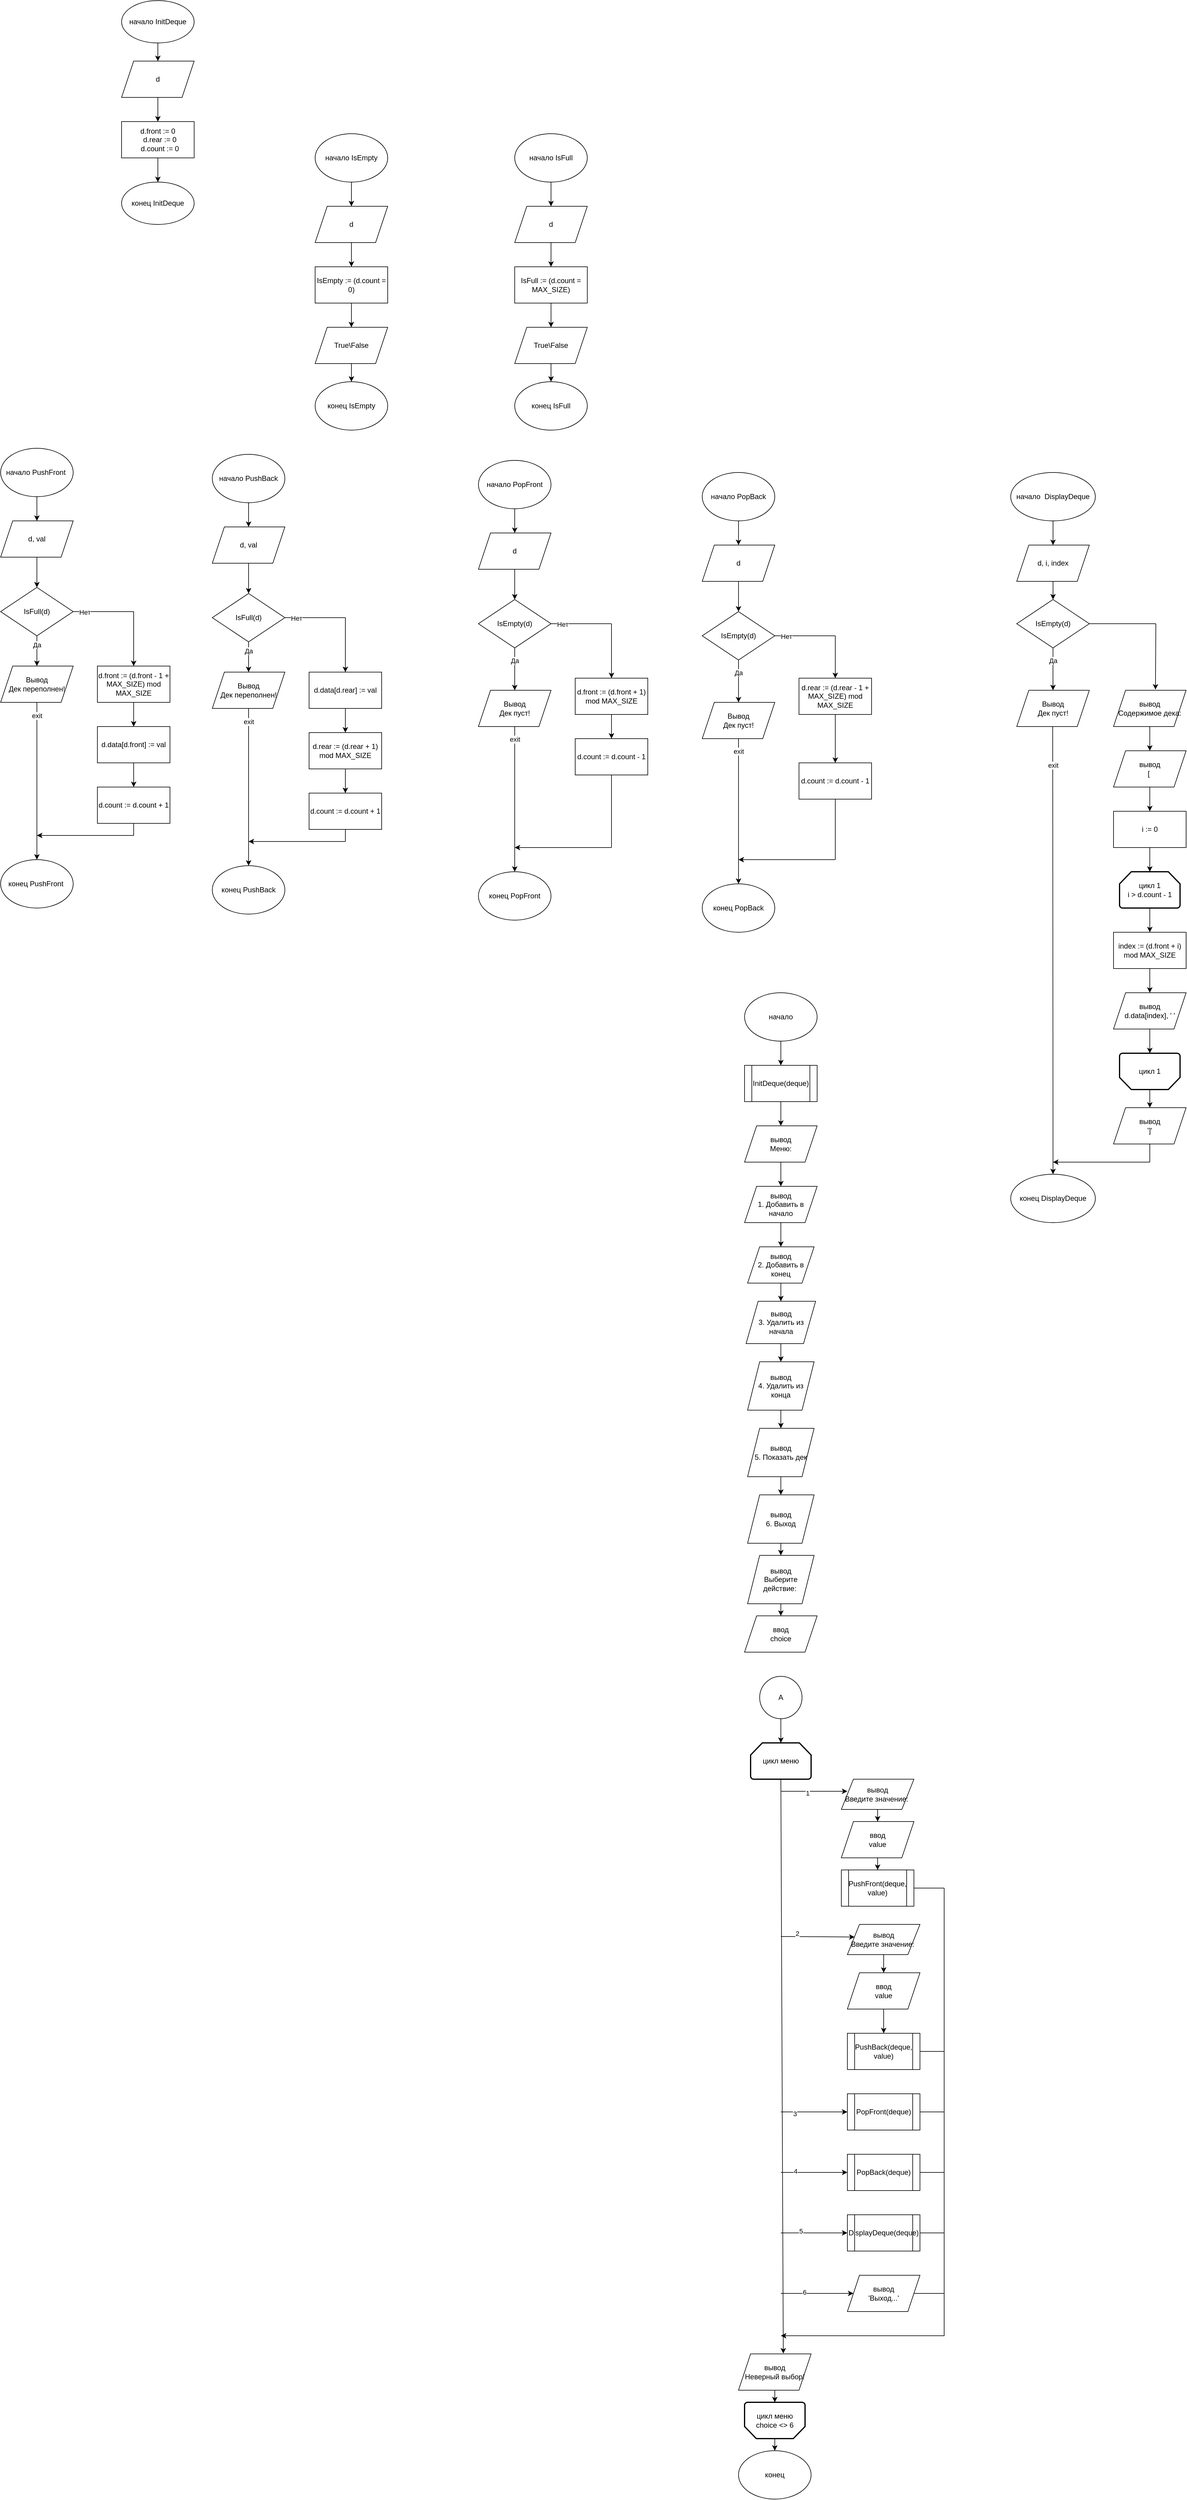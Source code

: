 <mxfile version="26.1.1">
  <diagram name="Страница — 1" id="9OCKDMdIiartlbbrID02">
    <mxGraphModel dx="1909" dy="1304" grid="1" gridSize="10" guides="1" tooltips="1" connect="1" arrows="1" fold="1" page="1" pageScale="1" pageWidth="1200" pageHeight="1920" math="0" shadow="0">
      <root>
        <mxCell id="0" />
        <mxCell id="1" parent="0" />
        <mxCell id="ZCx_0FaDPD6HB9GgdtDc-4" style="edgeStyle=orthogonalEdgeStyle;rounded=0;orthogonalLoop=1;jettySize=auto;html=1;" edge="1" parent="1" source="ZCx_0FaDPD6HB9GgdtDc-1" target="ZCx_0FaDPD6HB9GgdtDc-3">
          <mxGeometry relative="1" as="geometry" />
        </mxCell>
        <mxCell id="ZCx_0FaDPD6HB9GgdtDc-1" value="начало InitDeque" style="ellipse;whiteSpace=wrap;html=1;" vertex="1" parent="1">
          <mxGeometry x="480" y="140" width="120" height="70" as="geometry" />
        </mxCell>
        <mxCell id="ZCx_0FaDPD6HB9GgdtDc-7" value="" style="edgeStyle=orthogonalEdgeStyle;rounded=0;orthogonalLoop=1;jettySize=auto;html=1;" edge="1" parent="1" source="ZCx_0FaDPD6HB9GgdtDc-2" target="ZCx_0FaDPD6HB9GgdtDc-6">
          <mxGeometry relative="1" as="geometry" />
        </mxCell>
        <mxCell id="ZCx_0FaDPD6HB9GgdtDc-2" value="&lt;div&gt;d.front := 0&lt;/div&gt;&lt;div&gt;&amp;nbsp; d.rear := 0&lt;/div&gt;&lt;div&gt;&amp;nbsp; d.count := 0&lt;/div&gt;" style="rounded=0;whiteSpace=wrap;html=1;" vertex="1" parent="1">
          <mxGeometry x="480" y="340" width="120" height="60" as="geometry" />
        </mxCell>
        <mxCell id="ZCx_0FaDPD6HB9GgdtDc-5" value="" style="edgeStyle=orthogonalEdgeStyle;rounded=0;orthogonalLoop=1;jettySize=auto;html=1;" edge="1" parent="1" source="ZCx_0FaDPD6HB9GgdtDc-3" target="ZCx_0FaDPD6HB9GgdtDc-2">
          <mxGeometry relative="1" as="geometry" />
        </mxCell>
        <mxCell id="ZCx_0FaDPD6HB9GgdtDc-3" value="d" style="shape=parallelogram;perimeter=parallelogramPerimeter;whiteSpace=wrap;html=1;fixedSize=1;" vertex="1" parent="1">
          <mxGeometry x="480" y="240" width="120" height="60" as="geometry" />
        </mxCell>
        <mxCell id="ZCx_0FaDPD6HB9GgdtDc-6" value="конец InitDeque" style="ellipse;whiteSpace=wrap;html=1;" vertex="1" parent="1">
          <mxGeometry x="480" y="440" width="120" height="70" as="geometry" />
        </mxCell>
        <mxCell id="ZCx_0FaDPD6HB9GgdtDc-11" value="" style="edgeStyle=orthogonalEdgeStyle;rounded=0;orthogonalLoop=1;jettySize=auto;html=1;" edge="1" parent="1" source="ZCx_0FaDPD6HB9GgdtDc-8" target="ZCx_0FaDPD6HB9GgdtDc-10">
          <mxGeometry relative="1" as="geometry" />
        </mxCell>
        <mxCell id="ZCx_0FaDPD6HB9GgdtDc-8" value="начало&amp;nbsp;IsEmpty" style="ellipse;whiteSpace=wrap;html=1;" vertex="1" parent="1">
          <mxGeometry x="800" y="360" width="120" height="80" as="geometry" />
        </mxCell>
        <mxCell id="ZCx_0FaDPD6HB9GgdtDc-15" value="" style="edgeStyle=orthogonalEdgeStyle;rounded=0;orthogonalLoop=1;jettySize=auto;html=1;" edge="1" parent="1" source="ZCx_0FaDPD6HB9GgdtDc-9" target="ZCx_0FaDPD6HB9GgdtDc-13">
          <mxGeometry relative="1" as="geometry" />
        </mxCell>
        <mxCell id="ZCx_0FaDPD6HB9GgdtDc-9" value="IsEmpty := (d.count = 0)" style="rounded=0;whiteSpace=wrap;html=1;" vertex="1" parent="1">
          <mxGeometry x="800" y="580" width="120" height="60" as="geometry" />
        </mxCell>
        <mxCell id="ZCx_0FaDPD6HB9GgdtDc-12" value="" style="edgeStyle=orthogonalEdgeStyle;rounded=0;orthogonalLoop=1;jettySize=auto;html=1;" edge="1" parent="1" source="ZCx_0FaDPD6HB9GgdtDc-10" target="ZCx_0FaDPD6HB9GgdtDc-9">
          <mxGeometry relative="1" as="geometry" />
        </mxCell>
        <mxCell id="ZCx_0FaDPD6HB9GgdtDc-10" value="d" style="shape=parallelogram;perimeter=parallelogramPerimeter;whiteSpace=wrap;html=1;fixedSize=1;" vertex="1" parent="1">
          <mxGeometry x="800" y="480" width="120" height="60" as="geometry" />
        </mxCell>
        <mxCell id="ZCx_0FaDPD6HB9GgdtDc-16" value="" style="edgeStyle=orthogonalEdgeStyle;rounded=0;orthogonalLoop=1;jettySize=auto;html=1;" edge="1" parent="1" source="ZCx_0FaDPD6HB9GgdtDc-13" target="ZCx_0FaDPD6HB9GgdtDc-14">
          <mxGeometry relative="1" as="geometry" />
        </mxCell>
        <mxCell id="ZCx_0FaDPD6HB9GgdtDc-13" value="True\False" style="shape=parallelogram;perimeter=parallelogramPerimeter;whiteSpace=wrap;html=1;fixedSize=1;" vertex="1" parent="1">
          <mxGeometry x="800" y="680" width="120" height="60" as="geometry" />
        </mxCell>
        <mxCell id="ZCx_0FaDPD6HB9GgdtDc-14" value="конец IsEmpty" style="ellipse;whiteSpace=wrap;html=1;" vertex="1" parent="1">
          <mxGeometry x="800" y="770" width="120" height="80" as="geometry" />
        </mxCell>
        <mxCell id="ZCx_0FaDPD6HB9GgdtDc-17" value="" style="edgeStyle=orthogonalEdgeStyle;rounded=0;orthogonalLoop=1;jettySize=auto;html=1;" edge="1" parent="1" source="ZCx_0FaDPD6HB9GgdtDc-18" target="ZCx_0FaDPD6HB9GgdtDc-22">
          <mxGeometry relative="1" as="geometry" />
        </mxCell>
        <mxCell id="ZCx_0FaDPD6HB9GgdtDc-18" value="начало&amp;nbsp;IsFull" style="ellipse;whiteSpace=wrap;html=1;" vertex="1" parent="1">
          <mxGeometry x="1130" y="360" width="120" height="80" as="geometry" />
        </mxCell>
        <mxCell id="ZCx_0FaDPD6HB9GgdtDc-19" value="" style="edgeStyle=orthogonalEdgeStyle;rounded=0;orthogonalLoop=1;jettySize=auto;html=1;" edge="1" parent="1" source="ZCx_0FaDPD6HB9GgdtDc-20" target="ZCx_0FaDPD6HB9GgdtDc-24">
          <mxGeometry relative="1" as="geometry" />
        </mxCell>
        <mxCell id="ZCx_0FaDPD6HB9GgdtDc-20" value="IsFull := (d.count = MAX_SIZE)" style="rounded=0;whiteSpace=wrap;html=1;" vertex="1" parent="1">
          <mxGeometry x="1130" y="580" width="120" height="60" as="geometry" />
        </mxCell>
        <mxCell id="ZCx_0FaDPD6HB9GgdtDc-21" value="" style="edgeStyle=orthogonalEdgeStyle;rounded=0;orthogonalLoop=1;jettySize=auto;html=1;" edge="1" parent="1" source="ZCx_0FaDPD6HB9GgdtDc-22" target="ZCx_0FaDPD6HB9GgdtDc-20">
          <mxGeometry relative="1" as="geometry" />
        </mxCell>
        <mxCell id="ZCx_0FaDPD6HB9GgdtDc-22" value="d" style="shape=parallelogram;perimeter=parallelogramPerimeter;whiteSpace=wrap;html=1;fixedSize=1;" vertex="1" parent="1">
          <mxGeometry x="1130" y="480" width="120" height="60" as="geometry" />
        </mxCell>
        <mxCell id="ZCx_0FaDPD6HB9GgdtDc-23" value="" style="edgeStyle=orthogonalEdgeStyle;rounded=0;orthogonalLoop=1;jettySize=auto;html=1;" edge="1" parent="1" source="ZCx_0FaDPD6HB9GgdtDc-24" target="ZCx_0FaDPD6HB9GgdtDc-25">
          <mxGeometry relative="1" as="geometry" />
        </mxCell>
        <mxCell id="ZCx_0FaDPD6HB9GgdtDc-24" value="True\False" style="shape=parallelogram;perimeter=parallelogramPerimeter;whiteSpace=wrap;html=1;fixedSize=1;" vertex="1" parent="1">
          <mxGeometry x="1130" y="680" width="120" height="60" as="geometry" />
        </mxCell>
        <mxCell id="ZCx_0FaDPD6HB9GgdtDc-25" value="конец IsFull" style="ellipse;whiteSpace=wrap;html=1;" vertex="1" parent="1">
          <mxGeometry x="1130" y="770" width="120" height="80" as="geometry" />
        </mxCell>
        <mxCell id="ZCx_0FaDPD6HB9GgdtDc-28" value="" style="edgeStyle=orthogonalEdgeStyle;rounded=0;orthogonalLoop=1;jettySize=auto;html=1;" edge="1" parent="1" source="ZCx_0FaDPD6HB9GgdtDc-26" target="ZCx_0FaDPD6HB9GgdtDc-27">
          <mxGeometry relative="1" as="geometry" />
        </mxCell>
        <mxCell id="ZCx_0FaDPD6HB9GgdtDc-26" value="начало PushFront&amp;nbsp;&lt;span style=&quot;color: rgba(0, 0, 0, 0); font-family: monospace; font-size: 0px; text-align: start; text-wrap-mode: nowrap;&quot;&gt;%3CmxGraphModel%3E%3Croot%3E%3CmxCell%20id%3D%220%22%2F%3E%3CmxCell%20id%3D%221%22%20parent%3D%220%22%2F%3E%3CmxCell%20id%3D%222%22%20value%3D%22%D0%BA%D0%BE%D0%BD%D0%B5%D1%86%20IsEmpty%22%20style%3D%22ellipse%3BwhiteSpace%3Dwrap%3Bhtml%3D1%3B%22%20vertex%3D%221%22%20parent%3D%221%22%3E%3CmxGeometry%20x%3D%22800%22%20y%3D%22770%22%20width%3D%22120%22%20height%3D%2280%22%20as%3D%22geometry%22%2F%3E%3C%2FmxCell%3E%3C%2Froot%3E%3C%2FmxGraphModel%3E%3CmxGraphModel%3E%3Croot%3E%3CmxCell%20id%3D%220%22%2F%3E%3CmxCell%20id%3D%221%22%20parent%3D%220%22%2F%3E%3CmxCell%20id%3D%222%22%20value%3D%22%D0%BA%D0%BE%D0%BD%D0%B5%D1%86%20IsEmpty%22%20style%3D%22ellipse%3BwhiteSpace%3Dwrap%3Bhtml%3D1%3B%22%20vertex%3D%221%22%20parent%3D%221%22%3E%3CmxGeometry%20x%3D%22800%22%20y%3D%22770%22%20width%3D%22120%22%20height%3D%2280%22%20as%3D%22geometry%22%2F%3E%3C%2FmxCell%3E%3C%2Froot%3E%3C%2FmxGraphModel%3E&lt;/span&gt;" style="ellipse;whiteSpace=wrap;html=1;" vertex="1" parent="1">
          <mxGeometry x="280" y="880" width="120" height="80" as="geometry" />
        </mxCell>
        <mxCell id="ZCx_0FaDPD6HB9GgdtDc-31" value="" style="edgeStyle=orthogonalEdgeStyle;rounded=0;orthogonalLoop=1;jettySize=auto;html=1;" edge="1" parent="1" source="ZCx_0FaDPD6HB9GgdtDc-27">
          <mxGeometry relative="1" as="geometry">
            <mxPoint x="340" y="1110" as="targetPoint" />
          </mxGeometry>
        </mxCell>
        <mxCell id="ZCx_0FaDPD6HB9GgdtDc-27" value="d, val" style="shape=parallelogram;perimeter=parallelogramPerimeter;whiteSpace=wrap;html=1;fixedSize=1;" vertex="1" parent="1">
          <mxGeometry x="280" y="1000" width="120" height="60" as="geometry" />
        </mxCell>
        <mxCell id="ZCx_0FaDPD6HB9GgdtDc-35" value="" style="edgeStyle=orthogonalEdgeStyle;rounded=0;orthogonalLoop=1;jettySize=auto;html=1;" edge="1" parent="1" source="ZCx_0FaDPD6HB9GgdtDc-32" target="ZCx_0FaDPD6HB9GgdtDc-34">
          <mxGeometry relative="1" as="geometry" />
        </mxCell>
        <mxCell id="ZCx_0FaDPD6HB9GgdtDc-48" value="Да" style="edgeLabel;html=1;align=center;verticalAlign=middle;resizable=0;points=[];" vertex="1" connectable="0" parent="ZCx_0FaDPD6HB9GgdtDc-35">
          <mxGeometry x="-0.418" relative="1" as="geometry">
            <mxPoint as="offset" />
          </mxGeometry>
        </mxCell>
        <mxCell id="ZCx_0FaDPD6HB9GgdtDc-32" value="IsFull(d)" style="rhombus;whiteSpace=wrap;html=1;" vertex="1" parent="1">
          <mxGeometry x="280" y="1110" width="120" height="80" as="geometry" />
        </mxCell>
        <mxCell id="ZCx_0FaDPD6HB9GgdtDc-50" style="edgeStyle=orthogonalEdgeStyle;rounded=0;orthogonalLoop=1;jettySize=auto;html=1;" edge="1" parent="1" source="ZCx_0FaDPD6HB9GgdtDc-34" target="ZCx_0FaDPD6HB9GgdtDc-49">
          <mxGeometry relative="1" as="geometry" />
        </mxCell>
        <mxCell id="ZCx_0FaDPD6HB9GgdtDc-51" value="exit" style="edgeLabel;html=1;align=center;verticalAlign=middle;resizable=0;points=[];" vertex="1" connectable="0" parent="ZCx_0FaDPD6HB9GgdtDc-50">
          <mxGeometry x="-0.829" relative="1" as="geometry">
            <mxPoint as="offset" />
          </mxGeometry>
        </mxCell>
        <mxCell id="ZCx_0FaDPD6HB9GgdtDc-34" value="Вывод&lt;div&gt;Дек переполнен!&lt;/div&gt;" style="shape=parallelogram;perimeter=parallelogramPerimeter;whiteSpace=wrap;html=1;fixedSize=1;" vertex="1" parent="1">
          <mxGeometry x="280" y="1240" width="120" height="60" as="geometry" />
        </mxCell>
        <mxCell id="ZCx_0FaDPD6HB9GgdtDc-42" value="" style="edgeStyle=orthogonalEdgeStyle;rounded=0;orthogonalLoop=1;jettySize=auto;html=1;" edge="1" parent="1" source="ZCx_0FaDPD6HB9GgdtDc-39" target="ZCx_0FaDPD6HB9GgdtDc-41">
          <mxGeometry relative="1" as="geometry" />
        </mxCell>
        <mxCell id="ZCx_0FaDPD6HB9GgdtDc-39" value="d.front := (d.front - 1 + MAX_SIZE) mod MAX_SIZE" style="rounded=0;whiteSpace=wrap;html=1;" vertex="1" parent="1">
          <mxGeometry x="440" y="1240" width="120" height="60" as="geometry" />
        </mxCell>
        <mxCell id="ZCx_0FaDPD6HB9GgdtDc-40" value="d.count := d.count + 1" style="rounded=0;whiteSpace=wrap;html=1;" vertex="1" parent="1">
          <mxGeometry x="440" y="1440" width="120" height="60" as="geometry" />
        </mxCell>
        <mxCell id="ZCx_0FaDPD6HB9GgdtDc-43" value="" style="edgeStyle=orthogonalEdgeStyle;rounded=0;orthogonalLoop=1;jettySize=auto;html=1;" edge="1" parent="1" source="ZCx_0FaDPD6HB9GgdtDc-41" target="ZCx_0FaDPD6HB9GgdtDc-40">
          <mxGeometry relative="1" as="geometry" />
        </mxCell>
        <mxCell id="ZCx_0FaDPD6HB9GgdtDc-41" value="d.data[d.front] := val" style="rounded=0;whiteSpace=wrap;html=1;" vertex="1" parent="1">
          <mxGeometry x="440" y="1340" width="120" height="60" as="geometry" />
        </mxCell>
        <mxCell id="ZCx_0FaDPD6HB9GgdtDc-44" value="" style="endArrow=none;html=1;rounded=0;exitX=1;exitY=0.5;exitDx=0;exitDy=0;" edge="1" parent="1" source="ZCx_0FaDPD6HB9GgdtDc-32">
          <mxGeometry width="50" height="50" relative="1" as="geometry">
            <mxPoint x="630" y="1260" as="sourcePoint" />
            <mxPoint x="500" y="1150" as="targetPoint" />
          </mxGeometry>
        </mxCell>
        <mxCell id="ZCx_0FaDPD6HB9GgdtDc-47" value="Нет" style="edgeLabel;html=1;align=center;verticalAlign=middle;resizable=0;points=[];" vertex="1" connectable="0" parent="ZCx_0FaDPD6HB9GgdtDc-44">
          <mxGeometry x="-0.62" y="-1" relative="1" as="geometry">
            <mxPoint as="offset" />
          </mxGeometry>
        </mxCell>
        <mxCell id="ZCx_0FaDPD6HB9GgdtDc-45" value="" style="endArrow=classic;html=1;rounded=0;entryX=0.5;entryY=0;entryDx=0;entryDy=0;" edge="1" parent="1" target="ZCx_0FaDPD6HB9GgdtDc-39">
          <mxGeometry width="50" height="50" relative="1" as="geometry">
            <mxPoint x="500" y="1150" as="sourcePoint" />
            <mxPoint x="680" y="1210" as="targetPoint" />
          </mxGeometry>
        </mxCell>
        <mxCell id="ZCx_0FaDPD6HB9GgdtDc-49" value="конец PushFront&amp;nbsp;&lt;span style=&quot;color: rgba(0, 0, 0, 0); font-family: monospace; font-size: 0px; text-align: start; text-wrap-mode: nowrap;&quot;&gt;%3CmxGraphModel%3E%3Croot%3E%3CmxCell%20id%3D%220%22%2F%3E%3CmxCell%20id%3D%221%22%20parent%3D%220%22%2F%3E%3CmxCell%20id%3D%222%22%20value%3D%22%D0%BA%D0%BE%D0%BD%D0%B5%D1%86%20IsEmpty%22%20style%3D%22ellipse%3BwhiteSpace%3Dwrap%3Bhtml%3D1%3B%22%20vertex%3D%221%22%20parent%3D%221%22%3E%3CmxGeometry%20x%3D%22800%22%20y%3D%22770%22%20width%3D%22120%22%20height%3D%2280%22%20as%3D%22geometry%22%2F%3E%3C%2FmxCell%3E%3C%2Froot%3E%3C%2FmxGraphModel%3E%3CmxGraphModel%3E%3Croot%3E%3CmxCell%20id%3D%220%22%2F%3E%3CmxCell%20id%3D%221%22%20parent%3D%220%22%2F%3E%3CmxCell%20id%3D%222%22%20value%3D%22%D0%BA%D0%BE%D0%BD%D0%B5%D1%86%20IsEmpty%22%20style%3D%22ellipse%3BwhiteSpace%3Dwrap%3Bhtml%3D1%3B%22%20vertex%3D%221%22%20parent%3D%221%22%3E%3CmxGeometry%20x%3D%22800%22%20y%3D%22770%22%20width%3D%22120%22%20height%3D%2280%22%20as%3D%22geometry%22%2F%3E%3C%2FmxCell%3E%3C%2Froot%3E%3C%2FmxGraphModel%3E&lt;/span&gt;" style="ellipse;whiteSpace=wrap;html=1;" vertex="1" parent="1">
          <mxGeometry x="280" y="1560" width="120" height="80" as="geometry" />
        </mxCell>
        <mxCell id="ZCx_0FaDPD6HB9GgdtDc-52" value="" style="endArrow=none;html=1;rounded=0;entryX=0.5;entryY=1;entryDx=0;entryDy=0;" edge="1" parent="1" target="ZCx_0FaDPD6HB9GgdtDc-40">
          <mxGeometry width="50" height="50" relative="1" as="geometry">
            <mxPoint x="500" y="1520" as="sourcePoint" />
            <mxPoint x="680" y="1400" as="targetPoint" />
          </mxGeometry>
        </mxCell>
        <mxCell id="ZCx_0FaDPD6HB9GgdtDc-53" value="" style="endArrow=classic;html=1;rounded=0;" edge="1" parent="1">
          <mxGeometry width="50" height="50" relative="1" as="geometry">
            <mxPoint x="500" y="1520" as="sourcePoint" />
            <mxPoint x="340" y="1520" as="targetPoint" />
          </mxGeometry>
        </mxCell>
        <mxCell id="ZCx_0FaDPD6HB9GgdtDc-59" value="" style="edgeStyle=orthogonalEdgeStyle;rounded=0;orthogonalLoop=1;jettySize=auto;html=1;" edge="1" parent="1" source="ZCx_0FaDPD6HB9GgdtDc-60" target="ZCx_0FaDPD6HB9GgdtDc-62">
          <mxGeometry relative="1" as="geometry" />
        </mxCell>
        <mxCell id="ZCx_0FaDPD6HB9GgdtDc-60" value="начало PushBack&lt;span style=&quot;color: rgba(0, 0, 0, 0); font-family: monospace; font-size: 0px; text-align: start; text-wrap-mode: nowrap;&quot;&gt;%3CmxGraphModel%3E%3Croot%3E%3CmxCell%20id%3D%220%22%2F%3E%3CmxCell%20id%3D%221%22%20parent%3D%220%22%2F%3E%3CmxCell%20id%3D%222%22%20value%3D%22%D0%BA%D0%BE%D0%BD%D0%B5%D1%86%20IsEmpty%22%20style%3D%22ellipse%3BwhiteSpace%3Dwrap%3Bhtml%3D1%3B%22%20vertex%3D%221%22%20parent%3D%221%22%3E%3CmxGeometry%20x%3D%22800%22%20y%3D%22770%22%20width%3D%22120%22%20height%3D%2280%22%20as%3D%22geometry%22%2F%3E%3C%2FmxCell%3E%3C%2Froot%3E%3C%2FmxGraphModel%3E%3CmxGraphModel%3E%3Croot%3E%3CmxCell%20id%3D%220%22%2F%3E%3CmxCell%20id%3D%221%22%20parent%3D%220%22%2F%3E%3CmxCell%20id%3D%222%22%20value%3D%22%D0%BA%D0%BE%D0%BD%D0%B5%D1%86%20IsEmpty%22%20style%3D%22ellipse%3BwhiteSpace%3Dwrap%3Bhtml%3D1%3B%22%20vertex%3D%221%22%20parent%3D%221%22%3E%3CmxGeometry%20x%3D%22800%22%20y%3D%22770%22%20width%3D%22120%22%20height%3D%2280%22%20as%3D%22geometry%22%2F%3E%3C%2FmxCell%3E%3C%2Froot%3E%3C%2FmxGraphModel%3E&lt;/span&gt;" style="ellipse;whiteSpace=wrap;html=1;" vertex="1" parent="1">
          <mxGeometry x="630" y="890" width="120" height="80" as="geometry" />
        </mxCell>
        <mxCell id="ZCx_0FaDPD6HB9GgdtDc-61" value="" style="edgeStyle=orthogonalEdgeStyle;rounded=0;orthogonalLoop=1;jettySize=auto;html=1;" edge="1" parent="1" source="ZCx_0FaDPD6HB9GgdtDc-62">
          <mxGeometry relative="1" as="geometry">
            <mxPoint x="690" y="1120" as="targetPoint" />
          </mxGeometry>
        </mxCell>
        <mxCell id="ZCx_0FaDPD6HB9GgdtDc-62" value="d, val" style="shape=parallelogram;perimeter=parallelogramPerimeter;whiteSpace=wrap;html=1;fixedSize=1;" vertex="1" parent="1">
          <mxGeometry x="630" y="1010" width="120" height="60" as="geometry" />
        </mxCell>
        <mxCell id="ZCx_0FaDPD6HB9GgdtDc-63" value="" style="edgeStyle=orthogonalEdgeStyle;rounded=0;orthogonalLoop=1;jettySize=auto;html=1;" edge="1" parent="1" source="ZCx_0FaDPD6HB9GgdtDc-65" target="ZCx_0FaDPD6HB9GgdtDc-68">
          <mxGeometry relative="1" as="geometry" />
        </mxCell>
        <mxCell id="ZCx_0FaDPD6HB9GgdtDc-64" value="Да" style="edgeLabel;html=1;align=center;verticalAlign=middle;resizable=0;points=[];" vertex="1" connectable="0" parent="ZCx_0FaDPD6HB9GgdtDc-63">
          <mxGeometry x="-0.418" relative="1" as="geometry">
            <mxPoint as="offset" />
          </mxGeometry>
        </mxCell>
        <mxCell id="ZCx_0FaDPD6HB9GgdtDc-65" value="IsFull(d)" style="rhombus;whiteSpace=wrap;html=1;" vertex="1" parent="1">
          <mxGeometry x="630" y="1120" width="120" height="80" as="geometry" />
        </mxCell>
        <mxCell id="ZCx_0FaDPD6HB9GgdtDc-66" style="edgeStyle=orthogonalEdgeStyle;rounded=0;orthogonalLoop=1;jettySize=auto;html=1;" edge="1" parent="1" source="ZCx_0FaDPD6HB9GgdtDc-68" target="ZCx_0FaDPD6HB9GgdtDc-77">
          <mxGeometry relative="1" as="geometry" />
        </mxCell>
        <mxCell id="ZCx_0FaDPD6HB9GgdtDc-67" value="exit" style="edgeLabel;html=1;align=center;verticalAlign=middle;resizable=0;points=[];" vertex="1" connectable="0" parent="ZCx_0FaDPD6HB9GgdtDc-66">
          <mxGeometry x="-0.829" relative="1" as="geometry">
            <mxPoint as="offset" />
          </mxGeometry>
        </mxCell>
        <mxCell id="ZCx_0FaDPD6HB9GgdtDc-68" value="Вывод&lt;div&gt;Дек переполнен!&lt;/div&gt;" style="shape=parallelogram;perimeter=parallelogramPerimeter;whiteSpace=wrap;html=1;fixedSize=1;" vertex="1" parent="1">
          <mxGeometry x="630" y="1250" width="120" height="60" as="geometry" />
        </mxCell>
        <mxCell id="ZCx_0FaDPD6HB9GgdtDc-69" value="" style="edgeStyle=orthogonalEdgeStyle;rounded=0;orthogonalLoop=1;jettySize=auto;html=1;" edge="1" parent="1" source="ZCx_0FaDPD6HB9GgdtDc-70" target="ZCx_0FaDPD6HB9GgdtDc-73">
          <mxGeometry relative="1" as="geometry" />
        </mxCell>
        <mxCell id="ZCx_0FaDPD6HB9GgdtDc-70" value="d.data[d.rear] := val" style="rounded=0;whiteSpace=wrap;html=1;" vertex="1" parent="1">
          <mxGeometry x="790" y="1250" width="120" height="60" as="geometry" />
        </mxCell>
        <mxCell id="ZCx_0FaDPD6HB9GgdtDc-71" value="d.count := d.count + 1" style="rounded=0;whiteSpace=wrap;html=1;" vertex="1" parent="1">
          <mxGeometry x="790" y="1450" width="120" height="60" as="geometry" />
        </mxCell>
        <mxCell id="ZCx_0FaDPD6HB9GgdtDc-72" value="" style="edgeStyle=orthogonalEdgeStyle;rounded=0;orthogonalLoop=1;jettySize=auto;html=1;" edge="1" parent="1" source="ZCx_0FaDPD6HB9GgdtDc-73" target="ZCx_0FaDPD6HB9GgdtDc-71">
          <mxGeometry relative="1" as="geometry" />
        </mxCell>
        <mxCell id="ZCx_0FaDPD6HB9GgdtDc-73" value="d.rear := (d.rear + 1) mod MAX_SIZE" style="rounded=0;whiteSpace=wrap;html=1;" vertex="1" parent="1">
          <mxGeometry x="790" y="1350" width="120" height="60" as="geometry" />
        </mxCell>
        <mxCell id="ZCx_0FaDPD6HB9GgdtDc-74" value="" style="endArrow=none;html=1;rounded=0;exitX=1;exitY=0.5;exitDx=0;exitDy=0;" edge="1" parent="1" source="ZCx_0FaDPD6HB9GgdtDc-65">
          <mxGeometry width="50" height="50" relative="1" as="geometry">
            <mxPoint x="980" y="1270" as="sourcePoint" />
            <mxPoint x="850" y="1160" as="targetPoint" />
          </mxGeometry>
        </mxCell>
        <mxCell id="ZCx_0FaDPD6HB9GgdtDc-75" value="Нет" style="edgeLabel;html=1;align=center;verticalAlign=middle;resizable=0;points=[];" vertex="1" connectable="0" parent="ZCx_0FaDPD6HB9GgdtDc-74">
          <mxGeometry x="-0.62" y="-1" relative="1" as="geometry">
            <mxPoint as="offset" />
          </mxGeometry>
        </mxCell>
        <mxCell id="ZCx_0FaDPD6HB9GgdtDc-76" value="" style="endArrow=classic;html=1;rounded=0;entryX=0.5;entryY=0;entryDx=0;entryDy=0;" edge="1" parent="1" target="ZCx_0FaDPD6HB9GgdtDc-70">
          <mxGeometry width="50" height="50" relative="1" as="geometry">
            <mxPoint x="850" y="1160" as="sourcePoint" />
            <mxPoint x="1030" y="1220" as="targetPoint" />
          </mxGeometry>
        </mxCell>
        <mxCell id="ZCx_0FaDPD6HB9GgdtDc-77" value="конец&amp;nbsp;PushBack" style="ellipse;whiteSpace=wrap;html=1;" vertex="1" parent="1">
          <mxGeometry x="630" y="1570" width="120" height="80" as="geometry" />
        </mxCell>
        <mxCell id="ZCx_0FaDPD6HB9GgdtDc-78" value="" style="endArrow=none;html=1;rounded=0;entryX=0.5;entryY=1;entryDx=0;entryDy=0;" edge="1" parent="1" target="ZCx_0FaDPD6HB9GgdtDc-71">
          <mxGeometry width="50" height="50" relative="1" as="geometry">
            <mxPoint x="850" y="1530" as="sourcePoint" />
            <mxPoint x="1030" y="1410" as="targetPoint" />
          </mxGeometry>
        </mxCell>
        <mxCell id="ZCx_0FaDPD6HB9GgdtDc-79" value="" style="endArrow=classic;html=1;rounded=0;" edge="1" parent="1">
          <mxGeometry width="50" height="50" relative="1" as="geometry">
            <mxPoint x="850" y="1530" as="sourcePoint" />
            <mxPoint x="690" y="1530" as="targetPoint" />
          </mxGeometry>
        </mxCell>
        <mxCell id="ZCx_0FaDPD6HB9GgdtDc-80" value="" style="edgeStyle=orthogonalEdgeStyle;rounded=0;orthogonalLoop=1;jettySize=auto;html=1;" edge="1" parent="1" source="ZCx_0FaDPD6HB9GgdtDc-81" target="ZCx_0FaDPD6HB9GgdtDc-83">
          <mxGeometry relative="1" as="geometry" />
        </mxCell>
        <mxCell id="ZCx_0FaDPD6HB9GgdtDc-81" value="начало PopFront&lt;span style=&quot;color: rgba(0, 0, 0, 0); font-family: monospace; font-size: 0px; text-align: start; text-wrap-mode: nowrap;&quot;&gt;%3CmxGraphModel%3E%3Croot%3E%3CmxCell%20id%3D%220%22%2F%3E%3CmxCell%20id%3D%221%22%20parent%3D%220%22%2F%3E%3CmxCell%20id%3D%222%22%20value%3D%22%D0%BA%D0%BE%D0%BD%D0%B5%D1%86%20IsEmpty%22%20style%3D%22ellipse%3BwhiteSpace%3Dwrap%3Bhtml%3D1%3B%22%20vertex%3D%221%22%20parent%3D%221%22%3E%3CmxGeometry%20x%3D%22800%22%20y%3D%22770%22%20width%3D%22120%22%20height%3D%2280%22%20as%3D%22geometry%22%2F%3E%3C%2FmxCell%3E%3C%2Froot%3E%3C%2FmxGraphModel%3E%3CmxGraphModel%3E%3Croot%3E%3CmxCell%20id%3D%220%22%2F%3E%3CmxCell%20id%3D%221%22%20parent%3D%220%22%2F%3E%3CmxCell%20id%3D%222%22%20value%3D%22%D0%BA%D0%BE%D0%BD%D0%B5%D1%86%20IsEmpty%22%20style%3D%22ellipse%3BwhiteSpace%3Dwrap%3Bhtml%3D1%3B%22%20vertex%3D%221%22%20parent%3D%221%22%3E%3CmxGeometry%20x%3D%22800%22%20y%3D%22770%22%20width%3D%22120%22%20height%3D%2280%22%20as%3D%22geometry%22%2F%3E%3C%2FmxCell%3E%3C%2Froot%3E%3C%2FmxGraphModel%3E&lt;/span&gt;" style="ellipse;whiteSpace=wrap;html=1;" vertex="1" parent="1">
          <mxGeometry x="1070" y="900" width="120" height="80" as="geometry" />
        </mxCell>
        <mxCell id="ZCx_0FaDPD6HB9GgdtDc-82" value="" style="edgeStyle=orthogonalEdgeStyle;rounded=0;orthogonalLoop=1;jettySize=auto;html=1;" edge="1" parent="1" source="ZCx_0FaDPD6HB9GgdtDc-83">
          <mxGeometry relative="1" as="geometry">
            <mxPoint x="1130" y="1130" as="targetPoint" />
          </mxGeometry>
        </mxCell>
        <mxCell id="ZCx_0FaDPD6HB9GgdtDc-83" value="d" style="shape=parallelogram;perimeter=parallelogramPerimeter;whiteSpace=wrap;html=1;fixedSize=1;" vertex="1" parent="1">
          <mxGeometry x="1070" y="1020" width="120" height="60" as="geometry" />
        </mxCell>
        <mxCell id="ZCx_0FaDPD6HB9GgdtDc-84" value="" style="edgeStyle=orthogonalEdgeStyle;rounded=0;orthogonalLoop=1;jettySize=auto;html=1;" edge="1" parent="1" source="ZCx_0FaDPD6HB9GgdtDc-86" target="ZCx_0FaDPD6HB9GgdtDc-89">
          <mxGeometry relative="1" as="geometry" />
        </mxCell>
        <mxCell id="ZCx_0FaDPD6HB9GgdtDc-85" value="Да" style="edgeLabel;html=1;align=center;verticalAlign=middle;resizable=0;points=[];" vertex="1" connectable="0" parent="ZCx_0FaDPD6HB9GgdtDc-84">
          <mxGeometry x="-0.418" relative="1" as="geometry">
            <mxPoint as="offset" />
          </mxGeometry>
        </mxCell>
        <mxCell id="ZCx_0FaDPD6HB9GgdtDc-86" value="IsEmpty(d)" style="rhombus;whiteSpace=wrap;html=1;" vertex="1" parent="1">
          <mxGeometry x="1070" y="1130" width="120" height="80" as="geometry" />
        </mxCell>
        <mxCell id="ZCx_0FaDPD6HB9GgdtDc-87" style="edgeStyle=orthogonalEdgeStyle;rounded=0;orthogonalLoop=1;jettySize=auto;html=1;" edge="1" parent="1" source="ZCx_0FaDPD6HB9GgdtDc-89" target="ZCx_0FaDPD6HB9GgdtDc-98">
          <mxGeometry relative="1" as="geometry" />
        </mxCell>
        <mxCell id="ZCx_0FaDPD6HB9GgdtDc-88" value="exit" style="edgeLabel;html=1;align=center;verticalAlign=middle;resizable=0;points=[];" vertex="1" connectable="0" parent="ZCx_0FaDPD6HB9GgdtDc-87">
          <mxGeometry x="-0.829" relative="1" as="geometry">
            <mxPoint as="offset" />
          </mxGeometry>
        </mxCell>
        <mxCell id="ZCx_0FaDPD6HB9GgdtDc-89" value="Вывод&lt;div&gt;Дек пуст!&lt;/div&gt;" style="shape=parallelogram;perimeter=parallelogramPerimeter;whiteSpace=wrap;html=1;fixedSize=1;" vertex="1" parent="1">
          <mxGeometry x="1070" y="1280" width="120" height="60" as="geometry" />
        </mxCell>
        <mxCell id="ZCx_0FaDPD6HB9GgdtDc-90" value="" style="edgeStyle=orthogonalEdgeStyle;rounded=0;orthogonalLoop=1;jettySize=auto;html=1;" edge="1" parent="1" source="ZCx_0FaDPD6HB9GgdtDc-91" target="ZCx_0FaDPD6HB9GgdtDc-94">
          <mxGeometry relative="1" as="geometry" />
        </mxCell>
        <mxCell id="ZCx_0FaDPD6HB9GgdtDc-91" value="d.front := (d.front + 1) mod MAX_SIZE" style="rounded=0;whiteSpace=wrap;html=1;" vertex="1" parent="1">
          <mxGeometry x="1230" y="1260" width="120" height="60" as="geometry" />
        </mxCell>
        <mxCell id="ZCx_0FaDPD6HB9GgdtDc-94" value="d.count := d.count - 1" style="rounded=0;whiteSpace=wrap;html=1;" vertex="1" parent="1">
          <mxGeometry x="1230" y="1360" width="120" height="60" as="geometry" />
        </mxCell>
        <mxCell id="ZCx_0FaDPD6HB9GgdtDc-95" value="" style="endArrow=none;html=1;rounded=0;exitX=1;exitY=0.5;exitDx=0;exitDy=0;" edge="1" parent="1" source="ZCx_0FaDPD6HB9GgdtDc-86">
          <mxGeometry width="50" height="50" relative="1" as="geometry">
            <mxPoint x="1420" y="1280" as="sourcePoint" />
            <mxPoint x="1290" y="1170" as="targetPoint" />
          </mxGeometry>
        </mxCell>
        <mxCell id="ZCx_0FaDPD6HB9GgdtDc-96" value="Нет" style="edgeLabel;html=1;align=center;verticalAlign=middle;resizable=0;points=[];" vertex="1" connectable="0" parent="ZCx_0FaDPD6HB9GgdtDc-95">
          <mxGeometry x="-0.62" y="-1" relative="1" as="geometry">
            <mxPoint as="offset" />
          </mxGeometry>
        </mxCell>
        <mxCell id="ZCx_0FaDPD6HB9GgdtDc-97" value="" style="endArrow=classic;html=1;rounded=0;entryX=0.5;entryY=0;entryDx=0;entryDy=0;" edge="1" parent="1" target="ZCx_0FaDPD6HB9GgdtDc-91">
          <mxGeometry width="50" height="50" relative="1" as="geometry">
            <mxPoint x="1290" y="1170" as="sourcePoint" />
            <mxPoint x="1470" y="1230" as="targetPoint" />
          </mxGeometry>
        </mxCell>
        <mxCell id="ZCx_0FaDPD6HB9GgdtDc-98" value="конец&amp;nbsp;PopFront" style="ellipse;whiteSpace=wrap;html=1;" vertex="1" parent="1">
          <mxGeometry x="1070" y="1580" width="120" height="80" as="geometry" />
        </mxCell>
        <mxCell id="ZCx_0FaDPD6HB9GgdtDc-99" value="" style="endArrow=none;html=1;rounded=0;entryX=0.5;entryY=1;entryDx=0;entryDy=0;" edge="1" parent="1" target="ZCx_0FaDPD6HB9GgdtDc-94">
          <mxGeometry width="50" height="50" relative="1" as="geometry">
            <mxPoint x="1290" y="1540" as="sourcePoint" />
            <mxPoint x="1290" y="1520" as="targetPoint" />
          </mxGeometry>
        </mxCell>
        <mxCell id="ZCx_0FaDPD6HB9GgdtDc-100" value="" style="endArrow=classic;html=1;rounded=0;" edge="1" parent="1">
          <mxGeometry width="50" height="50" relative="1" as="geometry">
            <mxPoint x="1290" y="1540" as="sourcePoint" />
            <mxPoint x="1130" y="1540" as="targetPoint" />
          </mxGeometry>
        </mxCell>
        <mxCell id="ZCx_0FaDPD6HB9GgdtDc-101" value="" style="edgeStyle=orthogonalEdgeStyle;rounded=0;orthogonalLoop=1;jettySize=auto;html=1;" edge="1" parent="1" source="ZCx_0FaDPD6HB9GgdtDc-102" target="ZCx_0FaDPD6HB9GgdtDc-104">
          <mxGeometry relative="1" as="geometry" />
        </mxCell>
        <mxCell id="ZCx_0FaDPD6HB9GgdtDc-102" value="начало PopBack&lt;span style=&quot;color: rgba(0, 0, 0, 0); font-family: monospace; font-size: 0px; text-align: start; text-wrap-mode: nowrap;&quot;&gt;%3CmxGraphModel%3E%3Croot%3E%3CmxCell%20id%3D%220%22%2F%3E%3CmxCell%20id%3D%221%22%20parent%3D%220%22%2F%3E%3CmxCell%20id%3D%222%22%20value%3D%22%D0%BA%D0%BE%D0%BD%D0%B5%D1%86%20IsEmpty%22%20style%3D%22ellipse%3BwhiteSpace%3Dwrap%3Bhtml%3D1%3B%22%20vertex%3D%221%22%20parent%3D%221%22%3E%3CmxGeometry%20x%3D%22800%22%20y%3D%22770%22%20width%3D%22120%22%20height%3D%2280%22%20as%3D%22geometry%22%2F%3E%3C%2FmxCell%3E%3C%2Froot%3E%3C%2FmxGraphModel%3E%3CmxGraphModel%3E%3Croot%3E%3CmxCell%20id%3D%220%22%2F%3E%3CmxCell%20id%3D%221%22%20parent%3D%220%22%2F%3E%3CmxCell%20id%3D%222%22%20value%3D%22%D0%BA%D0%BE%D0%BD%D0%B5%D1%86%20IsEmpty%22%20style%3D%22ellipse%3BwhiteSpace%3Dwrap%3Bhtml%3D1%3B%22%20vertex%3D%221%22%20parent%3D%221%22%3E%3CmxGeometry%20x%3D%22800%22%20y%3D%22770%22%20width%3D%22120%22%20height%3D%2280%22%20as%3D%22geometry%22%2F%3E%3C%2FmxCell%3E%3C%2Froot%3E%3C%2FmxGraphModel%3E&lt;/span&gt;" style="ellipse;whiteSpace=wrap;html=1;" vertex="1" parent="1">
          <mxGeometry x="1440" y="920" width="120" height="80" as="geometry" />
        </mxCell>
        <mxCell id="ZCx_0FaDPD6HB9GgdtDc-103" value="" style="edgeStyle=orthogonalEdgeStyle;rounded=0;orthogonalLoop=1;jettySize=auto;html=1;" edge="1" parent="1" source="ZCx_0FaDPD6HB9GgdtDc-104">
          <mxGeometry relative="1" as="geometry">
            <mxPoint x="1500" y="1150" as="targetPoint" />
          </mxGeometry>
        </mxCell>
        <mxCell id="ZCx_0FaDPD6HB9GgdtDc-104" value="d" style="shape=parallelogram;perimeter=parallelogramPerimeter;whiteSpace=wrap;html=1;fixedSize=1;" vertex="1" parent="1">
          <mxGeometry x="1440" y="1040" width="120" height="60" as="geometry" />
        </mxCell>
        <mxCell id="ZCx_0FaDPD6HB9GgdtDc-105" value="" style="edgeStyle=orthogonalEdgeStyle;rounded=0;orthogonalLoop=1;jettySize=auto;html=1;" edge="1" parent="1" source="ZCx_0FaDPD6HB9GgdtDc-107" target="ZCx_0FaDPD6HB9GgdtDc-110">
          <mxGeometry relative="1" as="geometry" />
        </mxCell>
        <mxCell id="ZCx_0FaDPD6HB9GgdtDc-106" value="Да" style="edgeLabel;html=1;align=center;verticalAlign=middle;resizable=0;points=[];" vertex="1" connectable="0" parent="ZCx_0FaDPD6HB9GgdtDc-105">
          <mxGeometry x="-0.418" relative="1" as="geometry">
            <mxPoint as="offset" />
          </mxGeometry>
        </mxCell>
        <mxCell id="ZCx_0FaDPD6HB9GgdtDc-107" value="IsEmpty(d)" style="rhombus;whiteSpace=wrap;html=1;" vertex="1" parent="1">
          <mxGeometry x="1440" y="1150" width="120" height="80" as="geometry" />
        </mxCell>
        <mxCell id="ZCx_0FaDPD6HB9GgdtDc-108" style="edgeStyle=orthogonalEdgeStyle;rounded=0;orthogonalLoop=1;jettySize=auto;html=1;" edge="1" parent="1" source="ZCx_0FaDPD6HB9GgdtDc-110" target="ZCx_0FaDPD6HB9GgdtDc-117">
          <mxGeometry relative="1" as="geometry" />
        </mxCell>
        <mxCell id="ZCx_0FaDPD6HB9GgdtDc-109" value="exit" style="edgeLabel;html=1;align=center;verticalAlign=middle;resizable=0;points=[];" vertex="1" connectable="0" parent="ZCx_0FaDPD6HB9GgdtDc-108">
          <mxGeometry x="-0.829" relative="1" as="geometry">
            <mxPoint as="offset" />
          </mxGeometry>
        </mxCell>
        <mxCell id="ZCx_0FaDPD6HB9GgdtDc-110" value="Вывод&lt;div&gt;Дек пуст!&lt;/div&gt;" style="shape=parallelogram;perimeter=parallelogramPerimeter;whiteSpace=wrap;html=1;fixedSize=1;" vertex="1" parent="1">
          <mxGeometry x="1440" y="1300" width="120" height="60" as="geometry" />
        </mxCell>
        <mxCell id="ZCx_0FaDPD6HB9GgdtDc-111" value="" style="edgeStyle=orthogonalEdgeStyle;rounded=0;orthogonalLoop=1;jettySize=auto;html=1;" edge="1" parent="1" source="ZCx_0FaDPD6HB9GgdtDc-112" target="ZCx_0FaDPD6HB9GgdtDc-113">
          <mxGeometry relative="1" as="geometry" />
        </mxCell>
        <mxCell id="ZCx_0FaDPD6HB9GgdtDc-112" value="d.rear := (d.rear - 1 + MAX_SIZE) mod MAX_SIZE" style="rounded=0;whiteSpace=wrap;html=1;" vertex="1" parent="1">
          <mxGeometry x="1600" y="1260" width="120" height="60" as="geometry" />
        </mxCell>
        <mxCell id="ZCx_0FaDPD6HB9GgdtDc-113" value="d.count := d.count - 1" style="rounded=0;whiteSpace=wrap;html=1;" vertex="1" parent="1">
          <mxGeometry x="1600" y="1400" width="120" height="60" as="geometry" />
        </mxCell>
        <mxCell id="ZCx_0FaDPD6HB9GgdtDc-114" value="" style="endArrow=none;html=1;rounded=0;exitX=1;exitY=0.5;exitDx=0;exitDy=0;" edge="1" parent="1" source="ZCx_0FaDPD6HB9GgdtDc-107">
          <mxGeometry width="50" height="50" relative="1" as="geometry">
            <mxPoint x="1790" y="1300" as="sourcePoint" />
            <mxPoint x="1660" y="1190" as="targetPoint" />
          </mxGeometry>
        </mxCell>
        <mxCell id="ZCx_0FaDPD6HB9GgdtDc-115" value="Нет" style="edgeLabel;html=1;align=center;verticalAlign=middle;resizable=0;points=[];" vertex="1" connectable="0" parent="ZCx_0FaDPD6HB9GgdtDc-114">
          <mxGeometry x="-0.62" y="-1" relative="1" as="geometry">
            <mxPoint as="offset" />
          </mxGeometry>
        </mxCell>
        <mxCell id="ZCx_0FaDPD6HB9GgdtDc-116" value="" style="endArrow=classic;html=1;rounded=0;entryX=0.5;entryY=0;entryDx=0;entryDy=0;" edge="1" parent="1" target="ZCx_0FaDPD6HB9GgdtDc-112">
          <mxGeometry width="50" height="50" relative="1" as="geometry">
            <mxPoint x="1660" y="1190" as="sourcePoint" />
            <mxPoint x="1840" y="1250" as="targetPoint" />
          </mxGeometry>
        </mxCell>
        <mxCell id="ZCx_0FaDPD6HB9GgdtDc-117" value="конец&amp;nbsp;PopBack" style="ellipse;whiteSpace=wrap;html=1;" vertex="1" parent="1">
          <mxGeometry x="1440" y="1600" width="120" height="80" as="geometry" />
        </mxCell>
        <mxCell id="ZCx_0FaDPD6HB9GgdtDc-118" value="" style="endArrow=none;html=1;rounded=0;entryX=0.5;entryY=1;entryDx=0;entryDy=0;" edge="1" parent="1" target="ZCx_0FaDPD6HB9GgdtDc-113">
          <mxGeometry width="50" height="50" relative="1" as="geometry">
            <mxPoint x="1660" y="1560" as="sourcePoint" />
            <mxPoint x="1660" y="1540" as="targetPoint" />
          </mxGeometry>
        </mxCell>
        <mxCell id="ZCx_0FaDPD6HB9GgdtDc-119" value="" style="endArrow=classic;html=1;rounded=0;" edge="1" parent="1">
          <mxGeometry width="50" height="50" relative="1" as="geometry">
            <mxPoint x="1660" y="1560" as="sourcePoint" />
            <mxPoint x="1500" y="1560" as="targetPoint" />
          </mxGeometry>
        </mxCell>
        <mxCell id="ZCx_0FaDPD6HB9GgdtDc-122" style="edgeStyle=orthogonalEdgeStyle;rounded=0;orthogonalLoop=1;jettySize=auto;html=1;exitX=0.5;exitY=1;exitDx=0;exitDy=0;entryX=0.5;entryY=0;entryDx=0;entryDy=0;" edge="1" parent="1" source="ZCx_0FaDPD6HB9GgdtDc-120" target="ZCx_0FaDPD6HB9GgdtDc-121">
          <mxGeometry relative="1" as="geometry" />
        </mxCell>
        <mxCell id="ZCx_0FaDPD6HB9GgdtDc-120" value="начало&amp;nbsp;&amp;nbsp;DisplayDeque&lt;span style=&quot;color: rgba(0, 0, 0, 0); font-family: monospace; font-size: 0px; text-align: start; text-wrap-mode: nowrap;&quot;&gt;%3CmxGraphModel%3E%3Croot%3E%3CmxCell%20id%3D%220%22%2F%3E%3CmxCell%20id%3D%221%22%20parent%3D%220%22%2F%3E%3CmxCell%20id%3D%222%22%20value%3D%22%D0%BA%D0%BE%D0%BD%D0%B5%D1%86%20IsEmpty%22%20style%3D%22ellipse%3BwhiteSpace%3Dwrap%3Bhtml%3D1%3B%22%20vertex%3D%221%22%20parent%3D%221%22%3E%3CmxGeometry%20x%3D%22800%22%20y%3D%22770%22%20width%3D%22120%22%20height%3D%2280%22%20as%3D%22geometry%22%2F%3E%3C%2FmxCell%3E%3C%2Froot%3E%3C%2FmxGraphModel%3E%3CmxGraphModel%3E%3Croot%3E%3CmxCell%20id%3D%220%22%2F%3E%3CmxCell%20id%3D%221%22%20parent%3D%220%22%2F%3E%3CmxCell%20id%3D%222%22%20value%3D%22%D0%BA%D0%BE%D0%BD%D0%B5%D1%86%20IsEmpty%22%20style%3D%22ellipse%3BwhiteSpace%3Dwrap%3Bhtml%3D1%3B%22%20vertex%3D%221%22%20parent%3D%221%22%3E%3CmxGeometry%20x%3D%22800%22%20y%3D%22770%22%20width%3D%22120%22%20height%3D%2280%22%20as%3D%22geometry%22%2F%3E%3C%2FmxCell%3E%3C%2Froot%3E%3C%2FmxGraphModel%3E&lt;/span&gt;" style="ellipse;whiteSpace=wrap;html=1;" vertex="1" parent="1">
          <mxGeometry x="1950" y="920" width="140" height="80" as="geometry" />
        </mxCell>
        <mxCell id="ZCx_0FaDPD6HB9GgdtDc-124" style="edgeStyle=orthogonalEdgeStyle;rounded=0;orthogonalLoop=1;jettySize=auto;html=1;exitX=0.5;exitY=1;exitDx=0;exitDy=0;entryX=0.5;entryY=0;entryDx=0;entryDy=0;" edge="1" parent="1" source="ZCx_0FaDPD6HB9GgdtDc-121" target="ZCx_0FaDPD6HB9GgdtDc-123">
          <mxGeometry relative="1" as="geometry" />
        </mxCell>
        <mxCell id="ZCx_0FaDPD6HB9GgdtDc-121" value="d, i, index" style="shape=parallelogram;perimeter=parallelogramPerimeter;whiteSpace=wrap;html=1;fixedSize=1;" vertex="1" parent="1">
          <mxGeometry x="1960" y="1040" width="120" height="60" as="geometry" />
        </mxCell>
        <mxCell id="ZCx_0FaDPD6HB9GgdtDc-123" value="IsEmpty(d)" style="rhombus;whiteSpace=wrap;html=1;" vertex="1" parent="1">
          <mxGeometry x="1960" y="1130" width="120" height="80" as="geometry" />
        </mxCell>
        <mxCell id="ZCx_0FaDPD6HB9GgdtDc-125" value="" style="edgeStyle=orthogonalEdgeStyle;rounded=0;orthogonalLoop=1;jettySize=auto;html=1;" edge="1" parent="1">
          <mxGeometry relative="1" as="geometry">
            <mxPoint x="2019.94" y="1210" as="sourcePoint" />
            <mxPoint x="2019.94" y="1280" as="targetPoint" />
            <Array as="points">
              <mxPoint x="2020" y="1250" />
              <mxPoint x="2020" y="1250" />
            </Array>
          </mxGeometry>
        </mxCell>
        <mxCell id="ZCx_0FaDPD6HB9GgdtDc-126" value="Да" style="edgeLabel;html=1;align=center;verticalAlign=middle;resizable=0;points=[];" vertex="1" connectable="0" parent="ZCx_0FaDPD6HB9GgdtDc-125">
          <mxGeometry x="-0.418" relative="1" as="geometry">
            <mxPoint as="offset" />
          </mxGeometry>
        </mxCell>
        <mxCell id="ZCx_0FaDPD6HB9GgdtDc-127" value="Вывод&lt;div&gt;Дек пуст!&lt;/div&gt;" style="shape=parallelogram;perimeter=parallelogramPerimeter;whiteSpace=wrap;html=1;fixedSize=1;" vertex="1" parent="1">
          <mxGeometry x="1960" y="1280" width="120" height="60" as="geometry" />
        </mxCell>
        <mxCell id="ZCx_0FaDPD6HB9GgdtDc-128" style="edgeStyle=orthogonalEdgeStyle;rounded=0;orthogonalLoop=1;jettySize=auto;html=1;entryX=0.5;entryY=0;entryDx=0;entryDy=0;" edge="1" parent="1" target="ZCx_0FaDPD6HB9GgdtDc-147">
          <mxGeometry relative="1" as="geometry">
            <mxPoint x="2019.47" y="1340" as="sourcePoint" />
            <mxPoint x="2020" y="2040" as="targetPoint" />
          </mxGeometry>
        </mxCell>
        <mxCell id="ZCx_0FaDPD6HB9GgdtDc-129" value="exit" style="edgeLabel;html=1;align=center;verticalAlign=middle;resizable=0;points=[];" vertex="1" connectable="0" parent="ZCx_0FaDPD6HB9GgdtDc-128">
          <mxGeometry x="-0.829" relative="1" as="geometry">
            <mxPoint as="offset" />
          </mxGeometry>
        </mxCell>
        <mxCell id="ZCx_0FaDPD6HB9GgdtDc-134" value="" style="edgeStyle=orthogonalEdgeStyle;rounded=0;orthogonalLoop=1;jettySize=auto;html=1;" edge="1" parent="1" source="ZCx_0FaDPD6HB9GgdtDc-130" target="ZCx_0FaDPD6HB9GgdtDc-131">
          <mxGeometry relative="1" as="geometry" />
        </mxCell>
        <mxCell id="ZCx_0FaDPD6HB9GgdtDc-130" value="вывод&lt;div&gt;Содержимое дека:&lt;/div&gt;" style="shape=parallelogram;perimeter=parallelogramPerimeter;whiteSpace=wrap;html=1;fixedSize=1;" vertex="1" parent="1">
          <mxGeometry x="2120" y="1280" width="120" height="60" as="geometry" />
        </mxCell>
        <mxCell id="ZCx_0FaDPD6HB9GgdtDc-137" value="" style="edgeStyle=orthogonalEdgeStyle;rounded=0;orthogonalLoop=1;jettySize=auto;html=1;" edge="1" parent="1" source="ZCx_0FaDPD6HB9GgdtDc-131" target="ZCx_0FaDPD6HB9GgdtDc-136">
          <mxGeometry relative="1" as="geometry" />
        </mxCell>
        <mxCell id="ZCx_0FaDPD6HB9GgdtDc-131" value="&lt;div&gt;вывод&lt;/div&gt;[&amp;nbsp;" style="shape=parallelogram;perimeter=parallelogramPerimeter;whiteSpace=wrap;html=1;fixedSize=1;" vertex="1" parent="1">
          <mxGeometry x="2120" y="1380" width="120" height="60" as="geometry" />
        </mxCell>
        <mxCell id="ZCx_0FaDPD6HB9GgdtDc-132" value="" style="endArrow=none;html=1;rounded=0;entryX=1;entryY=0.5;entryDx=0;entryDy=0;" edge="1" parent="1" target="ZCx_0FaDPD6HB9GgdtDc-123">
          <mxGeometry width="50" height="50" relative="1" as="geometry">
            <mxPoint x="2190" y="1170" as="sourcePoint" />
            <mxPoint x="1980" y="1200" as="targetPoint" />
          </mxGeometry>
        </mxCell>
        <mxCell id="ZCx_0FaDPD6HB9GgdtDc-133" value="" style="endArrow=classic;html=1;rounded=0;entryX=0.578;entryY=-0.018;entryDx=0;entryDy=0;entryPerimeter=0;" edge="1" parent="1" target="ZCx_0FaDPD6HB9GgdtDc-130">
          <mxGeometry width="50" height="50" relative="1" as="geometry">
            <mxPoint x="2190" y="1170" as="sourcePoint" />
            <mxPoint x="1980" y="1200" as="targetPoint" />
          </mxGeometry>
        </mxCell>
        <mxCell id="ZCx_0FaDPD6HB9GgdtDc-140" value="" style="edgeStyle=orthogonalEdgeStyle;rounded=0;orthogonalLoop=1;jettySize=auto;html=1;" edge="1" parent="1" source="ZCx_0FaDPD6HB9GgdtDc-135" target="ZCx_0FaDPD6HB9GgdtDc-139">
          <mxGeometry relative="1" as="geometry" />
        </mxCell>
        <mxCell id="ZCx_0FaDPD6HB9GgdtDc-135" value="цикл 1&lt;div&gt;i &amp;gt; d.count - 1&lt;/div&gt;" style="strokeWidth=2;html=1;shape=mxgraph.flowchart.loop_limit;whiteSpace=wrap;" vertex="1" parent="1">
          <mxGeometry x="2130" y="1580" width="100" height="60" as="geometry" />
        </mxCell>
        <mxCell id="ZCx_0FaDPD6HB9GgdtDc-138" value="" style="edgeStyle=orthogonalEdgeStyle;rounded=0;orthogonalLoop=1;jettySize=auto;html=1;" edge="1" parent="1" source="ZCx_0FaDPD6HB9GgdtDc-136" target="ZCx_0FaDPD6HB9GgdtDc-135">
          <mxGeometry relative="1" as="geometry" />
        </mxCell>
        <mxCell id="ZCx_0FaDPD6HB9GgdtDc-136" value="i := 0" style="rounded=0;whiteSpace=wrap;html=1;" vertex="1" parent="1">
          <mxGeometry x="2120" y="1480" width="120" height="60" as="geometry" />
        </mxCell>
        <mxCell id="ZCx_0FaDPD6HB9GgdtDc-142" value="" style="edgeStyle=orthogonalEdgeStyle;rounded=0;orthogonalLoop=1;jettySize=auto;html=1;" edge="1" parent="1" source="ZCx_0FaDPD6HB9GgdtDc-139" target="ZCx_0FaDPD6HB9GgdtDc-141">
          <mxGeometry relative="1" as="geometry" />
        </mxCell>
        <mxCell id="ZCx_0FaDPD6HB9GgdtDc-139" value="index := (d.front + i) mod MAX_SIZE" style="rounded=0;whiteSpace=wrap;html=1;" vertex="1" parent="1">
          <mxGeometry x="2120" y="1680" width="120" height="60" as="geometry" />
        </mxCell>
        <mxCell id="ZCx_0FaDPD6HB9GgdtDc-144" value="" style="edgeStyle=orthogonalEdgeStyle;rounded=0;orthogonalLoop=1;jettySize=auto;html=1;" edge="1" parent="1" source="ZCx_0FaDPD6HB9GgdtDc-141" target="ZCx_0FaDPD6HB9GgdtDc-143">
          <mxGeometry relative="1" as="geometry" />
        </mxCell>
        <mxCell id="ZCx_0FaDPD6HB9GgdtDc-141" value="вывод&lt;div&gt;d.data[index], &#39; &#39;&lt;/div&gt;" style="shape=parallelogram;perimeter=parallelogramPerimeter;whiteSpace=wrap;html=1;fixedSize=1;" vertex="1" parent="1">
          <mxGeometry x="2120" y="1780" width="120" height="60" as="geometry" />
        </mxCell>
        <mxCell id="ZCx_0FaDPD6HB9GgdtDc-146" value="" style="edgeStyle=orthogonalEdgeStyle;rounded=0;orthogonalLoop=1;jettySize=auto;html=1;" edge="1" parent="1" source="ZCx_0FaDPD6HB9GgdtDc-143" target="ZCx_0FaDPD6HB9GgdtDc-145">
          <mxGeometry relative="1" as="geometry" />
        </mxCell>
        <mxCell id="ZCx_0FaDPD6HB9GgdtDc-143" value="цикл 1" style="strokeWidth=2;html=1;shape=mxgraph.flowchart.loop_limit;whiteSpace=wrap;direction=west;" vertex="1" parent="1">
          <mxGeometry x="2130" y="1880" width="100" height="60" as="geometry" />
        </mxCell>
        <mxCell id="ZCx_0FaDPD6HB9GgdtDc-145" value="вывод&lt;div&gt;&#39;]&#39;&lt;/div&gt;" style="shape=parallelogram;perimeter=parallelogramPerimeter;whiteSpace=wrap;html=1;fixedSize=1;" vertex="1" parent="1">
          <mxGeometry x="2120" y="1970" width="120" height="60" as="geometry" />
        </mxCell>
        <mxCell id="ZCx_0FaDPD6HB9GgdtDc-147" value="конец DisplayDeque&lt;span style=&quot;color: rgba(0, 0, 0, 0); font-family: monospace; font-size: 0px; text-align: start; text-wrap-mode: nowrap;&quot;&gt;%3CmxGraphModel%3E%3Croot%3E%3CmxCell%20id%3D%220%22%2F%3E%3CmxCell%20id%3D%221%22%20parent%3D%220%22%2F%3E%3CmxCell%20id%3D%222%22%20value%3D%22%D0%BA%D0%BE%D0%BD%D0%B5%D1%86%20IsEmpty%22%20style%3D%22ellipse%3BwhiteSpace%3Dwrap%3Bhtml%3D1%3B%22%20vertex%3D%221%22%20parent%3D%221%22%3E%3CmxGeometry%20x%3D%22800%22%20y%3D%22770%22%20width%3D%22120%22%20height%3D%2280%22%20as%3D%22geometry%22%2F%3E%3C%2FmxCell%3E%3C%2Froot%3E%3C%2FmxGraphModel%3E%3CmxGraphModel%3E%3Croot%3E%3CmxCell%20id%3D%220%22%2F%3E%3CmxCell%20id%3D%221%22%20parent%3D%220%22%2F%3E%3CmxCell%20id%3D%222%22%20value%3D%22%D0%BA%D0%BE%D0%BD%D0%B5%D1%86%20IsEmpty%22%20style%3D%22ellipse%3BwhiteSpace%3Dwrap%3Bhtml%3D1%3B%22%20vertex%3D%221%22%20parent%3D%221%22%3E%3CmxGeometry%20x%3D%22800%22%20y%3D%22770%22%20width%3D%22120%22%20height%3D%2280%22%20as%3D%22geometry%22%2F%3E%3C%2FmxCell%3E%3C%2Froot%3E%3C%2FmxGraphModel%3E&lt;/span&gt;" style="ellipse;whiteSpace=wrap;html=1;" vertex="1" parent="1">
          <mxGeometry x="1950" y="2080" width="140" height="80" as="geometry" />
        </mxCell>
        <mxCell id="ZCx_0FaDPD6HB9GgdtDc-148" value="" style="endArrow=none;html=1;rounded=0;entryX=0.5;entryY=1;entryDx=0;entryDy=0;" edge="1" parent="1" target="ZCx_0FaDPD6HB9GgdtDc-145">
          <mxGeometry width="50" height="50" relative="1" as="geometry">
            <mxPoint x="2180" y="2060" as="sourcePoint" />
            <mxPoint x="1980" y="1790" as="targetPoint" />
          </mxGeometry>
        </mxCell>
        <mxCell id="ZCx_0FaDPD6HB9GgdtDc-149" value="" style="endArrow=classic;html=1;rounded=0;" edge="1" parent="1">
          <mxGeometry width="50" height="50" relative="1" as="geometry">
            <mxPoint x="2180" y="2060" as="sourcePoint" />
            <mxPoint x="2020" y="2060" as="targetPoint" />
          </mxGeometry>
        </mxCell>
        <mxCell id="ZCx_0FaDPD6HB9GgdtDc-152" value="" style="edgeStyle=orthogonalEdgeStyle;rounded=0;orthogonalLoop=1;jettySize=auto;html=1;" edge="1" parent="1" source="ZCx_0FaDPD6HB9GgdtDc-150" target="ZCx_0FaDPD6HB9GgdtDc-151">
          <mxGeometry relative="1" as="geometry" />
        </mxCell>
        <mxCell id="ZCx_0FaDPD6HB9GgdtDc-150" value="начало" style="ellipse;whiteSpace=wrap;html=1;" vertex="1" parent="1">
          <mxGeometry x="1510" y="1780" width="120" height="80" as="geometry" />
        </mxCell>
        <mxCell id="ZCx_0FaDPD6HB9GgdtDc-154" value="" style="edgeStyle=orthogonalEdgeStyle;rounded=0;orthogonalLoop=1;jettySize=auto;html=1;" edge="1" parent="1" source="ZCx_0FaDPD6HB9GgdtDc-151" target="ZCx_0FaDPD6HB9GgdtDc-153">
          <mxGeometry relative="1" as="geometry" />
        </mxCell>
        <mxCell id="ZCx_0FaDPD6HB9GgdtDc-151" value="InitDeque(deque)" style="shape=process;whiteSpace=wrap;html=1;backgroundOutline=1;" vertex="1" parent="1">
          <mxGeometry x="1510" y="1900" width="120" height="60" as="geometry" />
        </mxCell>
        <mxCell id="ZCx_0FaDPD6HB9GgdtDc-156" value="" style="edgeStyle=orthogonalEdgeStyle;rounded=0;orthogonalLoop=1;jettySize=auto;html=1;" edge="1" parent="1" source="ZCx_0FaDPD6HB9GgdtDc-153" target="ZCx_0FaDPD6HB9GgdtDc-155">
          <mxGeometry relative="1" as="geometry" />
        </mxCell>
        <mxCell id="ZCx_0FaDPD6HB9GgdtDc-153" value="вывод&lt;div&gt;Меню:&lt;/div&gt;" style="shape=parallelogram;perimeter=parallelogramPerimeter;whiteSpace=wrap;html=1;fixedSize=1;" vertex="1" parent="1">
          <mxGeometry x="1510" y="2000" width="120" height="60" as="geometry" />
        </mxCell>
        <mxCell id="ZCx_0FaDPD6HB9GgdtDc-160" value="" style="edgeStyle=orthogonalEdgeStyle;rounded=0;orthogonalLoop=1;jettySize=auto;html=1;" edge="1" parent="1" source="ZCx_0FaDPD6HB9GgdtDc-155" target="ZCx_0FaDPD6HB9GgdtDc-157">
          <mxGeometry relative="1" as="geometry" />
        </mxCell>
        <mxCell id="ZCx_0FaDPD6HB9GgdtDc-155" value="вывод&lt;div&gt;1. Добавить в начало&lt;/div&gt;" style="shape=parallelogram;perimeter=parallelogramPerimeter;whiteSpace=wrap;html=1;fixedSize=1;" vertex="1" parent="1">
          <mxGeometry x="1510" y="2100" width="120" height="60" as="geometry" />
        </mxCell>
        <mxCell id="ZCx_0FaDPD6HB9GgdtDc-161" value="" style="edgeStyle=orthogonalEdgeStyle;rounded=0;orthogonalLoop=1;jettySize=auto;html=1;" edge="1" parent="1" source="ZCx_0FaDPD6HB9GgdtDc-157" target="ZCx_0FaDPD6HB9GgdtDc-159">
          <mxGeometry relative="1" as="geometry" />
        </mxCell>
        <mxCell id="ZCx_0FaDPD6HB9GgdtDc-157" value="вывод&lt;div&gt;2. Добавить в конец&lt;/div&gt;" style="shape=parallelogram;perimeter=parallelogramPerimeter;whiteSpace=wrap;html=1;fixedSize=1;" vertex="1" parent="1">
          <mxGeometry x="1515" y="2200" width="110" height="60" as="geometry" />
        </mxCell>
        <mxCell id="ZCx_0FaDPD6HB9GgdtDc-165" value="" style="edgeStyle=orthogonalEdgeStyle;rounded=0;orthogonalLoop=1;jettySize=auto;html=1;" edge="1" parent="1" source="ZCx_0FaDPD6HB9GgdtDc-158" target="ZCx_0FaDPD6HB9GgdtDc-163">
          <mxGeometry relative="1" as="geometry" />
        </mxCell>
        <mxCell id="ZCx_0FaDPD6HB9GgdtDc-158" value="вывод&lt;div&gt;4. Удалить из конца&lt;/div&gt;" style="shape=parallelogram;perimeter=parallelogramPerimeter;whiteSpace=wrap;html=1;fixedSize=1;" vertex="1" parent="1">
          <mxGeometry x="1515" y="2390" width="110" height="80" as="geometry" />
        </mxCell>
        <mxCell id="ZCx_0FaDPD6HB9GgdtDc-162" value="" style="edgeStyle=orthogonalEdgeStyle;rounded=0;orthogonalLoop=1;jettySize=auto;html=1;" edge="1" parent="1" source="ZCx_0FaDPD6HB9GgdtDc-159" target="ZCx_0FaDPD6HB9GgdtDc-158">
          <mxGeometry relative="1" as="geometry" />
        </mxCell>
        <mxCell id="ZCx_0FaDPD6HB9GgdtDc-159" value="вывод&lt;div&gt;3. Удалить из начала&lt;/div&gt;" style="shape=parallelogram;perimeter=parallelogramPerimeter;whiteSpace=wrap;html=1;fixedSize=1;" vertex="1" parent="1">
          <mxGeometry x="1512.5" y="2290" width="115" height="70" as="geometry" />
        </mxCell>
        <mxCell id="ZCx_0FaDPD6HB9GgdtDc-166" value="" style="edgeStyle=orthogonalEdgeStyle;rounded=0;orthogonalLoop=1;jettySize=auto;html=1;" edge="1" parent="1" source="ZCx_0FaDPD6HB9GgdtDc-163" target="ZCx_0FaDPD6HB9GgdtDc-164">
          <mxGeometry relative="1" as="geometry" />
        </mxCell>
        <mxCell id="ZCx_0FaDPD6HB9GgdtDc-163" value="вывод&lt;div&gt;5. Показать дек&lt;/div&gt;" style="shape=parallelogram;perimeter=parallelogramPerimeter;whiteSpace=wrap;html=1;fixedSize=1;" vertex="1" parent="1">
          <mxGeometry x="1515" y="2500" width="110" height="80" as="geometry" />
        </mxCell>
        <mxCell id="ZCx_0FaDPD6HB9GgdtDc-168" value="" style="edgeStyle=orthogonalEdgeStyle;rounded=0;orthogonalLoop=1;jettySize=auto;html=1;" edge="1" parent="1" source="ZCx_0FaDPD6HB9GgdtDc-164" target="ZCx_0FaDPD6HB9GgdtDc-167">
          <mxGeometry relative="1" as="geometry" />
        </mxCell>
        <mxCell id="ZCx_0FaDPD6HB9GgdtDc-164" value="вывод&lt;div&gt;6. Выход&lt;/div&gt;" style="shape=parallelogram;perimeter=parallelogramPerimeter;whiteSpace=wrap;html=1;fixedSize=1;" vertex="1" parent="1">
          <mxGeometry x="1515" y="2610" width="110" height="80" as="geometry" />
        </mxCell>
        <mxCell id="ZCx_0FaDPD6HB9GgdtDc-170" value="" style="edgeStyle=orthogonalEdgeStyle;rounded=0;orthogonalLoop=1;jettySize=auto;html=1;" edge="1" parent="1" source="ZCx_0FaDPD6HB9GgdtDc-167" target="ZCx_0FaDPD6HB9GgdtDc-169">
          <mxGeometry relative="1" as="geometry" />
        </mxCell>
        <mxCell id="ZCx_0FaDPD6HB9GgdtDc-167" value="вывод&lt;div&gt;Выберите действие:&amp;nbsp;&lt;/div&gt;" style="shape=parallelogram;perimeter=parallelogramPerimeter;whiteSpace=wrap;html=1;fixedSize=1;" vertex="1" parent="1">
          <mxGeometry x="1515" y="2710" width="110" height="80" as="geometry" />
        </mxCell>
        <mxCell id="ZCx_0FaDPD6HB9GgdtDc-169" value="ввод&lt;div&gt;choice&lt;/div&gt;" style="shape=parallelogram;perimeter=parallelogramPerimeter;whiteSpace=wrap;html=1;fixedSize=1;" vertex="1" parent="1">
          <mxGeometry x="1510" y="2810" width="120" height="60" as="geometry" />
        </mxCell>
        <mxCell id="ZCx_0FaDPD6HB9GgdtDc-171" value="цикл меню" style="strokeWidth=2;html=1;shape=mxgraph.flowchart.loop_limit;whiteSpace=wrap;" vertex="1" parent="1">
          <mxGeometry x="1520" y="3020" width="100" height="60" as="geometry" />
        </mxCell>
        <mxCell id="ZCx_0FaDPD6HB9GgdtDc-173" value="" style="endArrow=classic;html=1;rounded=0;exitX=0.5;exitY=1;exitDx=0;exitDy=0;exitPerimeter=0;entryX=0.617;entryY=-0.011;entryDx=0;entryDy=0;entryPerimeter=0;" edge="1" parent="1" source="ZCx_0FaDPD6HB9GgdtDc-171" target="ZCx_0FaDPD6HB9GgdtDc-202">
          <mxGeometry width="50" height="50" relative="1" as="geometry">
            <mxPoint x="1930" y="3000" as="sourcePoint" />
            <mxPoint x="1570" y="4040" as="targetPoint" />
          </mxGeometry>
        </mxCell>
        <mxCell id="ZCx_0FaDPD6HB9GgdtDc-175" value="" style="endArrow=classic;html=1;rounded=0;" edge="1" parent="1">
          <mxGeometry width="50" height="50" relative="1" as="geometry">
            <mxPoint x="1570" y="3100" as="sourcePoint" />
            <mxPoint x="1680" y="3100" as="targetPoint" />
          </mxGeometry>
        </mxCell>
        <mxCell id="ZCx_0FaDPD6HB9GgdtDc-177" value="1" style="edgeLabel;html=1;align=center;verticalAlign=middle;resizable=0;points=[];" vertex="1" connectable="0" parent="ZCx_0FaDPD6HB9GgdtDc-175">
          <mxGeometry x="-0.212" y="-3" relative="1" as="geometry">
            <mxPoint as="offset" />
          </mxGeometry>
        </mxCell>
        <mxCell id="ZCx_0FaDPD6HB9GgdtDc-179" value="" style="edgeStyle=orthogonalEdgeStyle;rounded=0;orthogonalLoop=1;jettySize=auto;html=1;" edge="1" parent="1" source="ZCx_0FaDPD6HB9GgdtDc-176" target="ZCx_0FaDPD6HB9GgdtDc-178">
          <mxGeometry relative="1" as="geometry" />
        </mxCell>
        <mxCell id="ZCx_0FaDPD6HB9GgdtDc-176" value="&lt;div&gt;вывод&lt;/div&gt;Введите значение:&amp;nbsp;" style="shape=parallelogram;perimeter=parallelogramPerimeter;whiteSpace=wrap;html=1;fixedSize=1;" vertex="1" parent="1">
          <mxGeometry x="1670" y="3080" width="120" height="50" as="geometry" />
        </mxCell>
        <mxCell id="ZCx_0FaDPD6HB9GgdtDc-181" value="" style="edgeStyle=orthogonalEdgeStyle;rounded=0;orthogonalLoop=1;jettySize=auto;html=1;" edge="1" parent="1" source="ZCx_0FaDPD6HB9GgdtDc-178" target="ZCx_0FaDPD6HB9GgdtDc-180">
          <mxGeometry relative="1" as="geometry" />
        </mxCell>
        <mxCell id="ZCx_0FaDPD6HB9GgdtDc-178" value="ввод&lt;div&gt;value&lt;/div&gt;" style="shape=parallelogram;perimeter=parallelogramPerimeter;whiteSpace=wrap;html=1;fixedSize=1;" vertex="1" parent="1">
          <mxGeometry x="1670" y="3150" width="120" height="60" as="geometry" />
        </mxCell>
        <mxCell id="ZCx_0FaDPD6HB9GgdtDc-180" value="PushFront(deque, value)" style="shape=process;whiteSpace=wrap;html=1;backgroundOutline=1;" vertex="1" parent="1">
          <mxGeometry x="1670" y="3230" width="120" height="60" as="geometry" />
        </mxCell>
        <mxCell id="ZCx_0FaDPD6HB9GgdtDc-182" value="" style="edgeStyle=orthogonalEdgeStyle;rounded=0;orthogonalLoop=1;jettySize=auto;html=1;" edge="1" parent="1" source="ZCx_0FaDPD6HB9GgdtDc-183" target="ZCx_0FaDPD6HB9GgdtDc-184">
          <mxGeometry relative="1" as="geometry" />
        </mxCell>
        <mxCell id="ZCx_0FaDPD6HB9GgdtDc-183" value="&lt;div&gt;вывод&lt;/div&gt;Введите значение:&amp;nbsp;" style="shape=parallelogram;perimeter=parallelogramPerimeter;whiteSpace=wrap;html=1;fixedSize=1;" vertex="1" parent="1">
          <mxGeometry x="1680" y="3320" width="120" height="50" as="geometry" />
        </mxCell>
        <mxCell id="ZCx_0FaDPD6HB9GgdtDc-187" value="" style="edgeStyle=orthogonalEdgeStyle;rounded=0;orthogonalLoop=1;jettySize=auto;html=1;" edge="1" parent="1" source="ZCx_0FaDPD6HB9GgdtDc-184" target="ZCx_0FaDPD6HB9GgdtDc-186">
          <mxGeometry relative="1" as="geometry" />
        </mxCell>
        <mxCell id="ZCx_0FaDPD6HB9GgdtDc-184" value="ввод&lt;div&gt;value&lt;/div&gt;" style="shape=parallelogram;perimeter=parallelogramPerimeter;whiteSpace=wrap;html=1;fixedSize=1;" vertex="1" parent="1">
          <mxGeometry x="1680" y="3400" width="120" height="60" as="geometry" />
        </mxCell>
        <mxCell id="ZCx_0FaDPD6HB9GgdtDc-185" value="" style="endArrow=classic;html=1;rounded=0;entryX=0.099;entryY=0.418;entryDx=0;entryDy=0;entryPerimeter=0;" edge="1" parent="1" target="ZCx_0FaDPD6HB9GgdtDc-183">
          <mxGeometry width="50" height="50" relative="1" as="geometry">
            <mxPoint x="1570" y="3340" as="sourcePoint" />
            <mxPoint x="1980" y="3270" as="targetPoint" />
          </mxGeometry>
        </mxCell>
        <mxCell id="ZCx_0FaDPD6HB9GgdtDc-192" value="2" style="edgeLabel;html=1;align=center;verticalAlign=middle;resizable=0;points=[];" vertex="1" connectable="0" parent="ZCx_0FaDPD6HB9GgdtDc-185">
          <mxGeometry x="-0.553" y="4" relative="1" as="geometry">
            <mxPoint y="-1" as="offset" />
          </mxGeometry>
        </mxCell>
        <mxCell id="ZCx_0FaDPD6HB9GgdtDc-186" value="PushBack(deque, value)" style="shape=process;whiteSpace=wrap;html=1;backgroundOutline=1;" vertex="1" parent="1">
          <mxGeometry x="1680" y="3500" width="120" height="60" as="geometry" />
        </mxCell>
        <mxCell id="ZCx_0FaDPD6HB9GgdtDc-188" value="PopFront(deque)" style="shape=process;whiteSpace=wrap;html=1;backgroundOutline=1;" vertex="1" parent="1">
          <mxGeometry x="1680" y="3600" width="120" height="60" as="geometry" />
        </mxCell>
        <mxCell id="ZCx_0FaDPD6HB9GgdtDc-189" value="" style="endArrow=classic;html=1;rounded=0;entryX=0;entryY=0.5;entryDx=0;entryDy=0;" edge="1" parent="1" target="ZCx_0FaDPD6HB9GgdtDc-188">
          <mxGeometry width="50" height="50" relative="1" as="geometry">
            <mxPoint x="1570" y="3630" as="sourcePoint" />
            <mxPoint x="1980" y="3690" as="targetPoint" />
          </mxGeometry>
        </mxCell>
        <mxCell id="ZCx_0FaDPD6HB9GgdtDc-191" value="3" style="edgeLabel;html=1;align=center;verticalAlign=middle;resizable=0;points=[];" vertex="1" connectable="0" parent="ZCx_0FaDPD6HB9GgdtDc-189">
          <mxGeometry x="-0.595" y="-3" relative="1" as="geometry">
            <mxPoint as="offset" />
          </mxGeometry>
        </mxCell>
        <mxCell id="ZCx_0FaDPD6HB9GgdtDc-190" value="PopBack(deque)" style="shape=process;whiteSpace=wrap;html=1;backgroundOutline=1;" vertex="1" parent="1">
          <mxGeometry x="1680" y="3700" width="120" height="60" as="geometry" />
        </mxCell>
        <mxCell id="ZCx_0FaDPD6HB9GgdtDc-193" value="" style="endArrow=classic;html=1;rounded=0;entryX=0;entryY=0.5;entryDx=0;entryDy=0;" edge="1" parent="1" target="ZCx_0FaDPD6HB9GgdtDc-190">
          <mxGeometry width="50" height="50" relative="1" as="geometry">
            <mxPoint x="1570" y="3730" as="sourcePoint" />
            <mxPoint x="1980" y="3690" as="targetPoint" />
          </mxGeometry>
        </mxCell>
        <mxCell id="ZCx_0FaDPD6HB9GgdtDc-194" value="4" style="edgeLabel;html=1;align=center;verticalAlign=middle;resizable=0;points=[];" vertex="1" connectable="0" parent="ZCx_0FaDPD6HB9GgdtDc-193">
          <mxGeometry x="-0.576" y="2" relative="1" as="geometry">
            <mxPoint as="offset" />
          </mxGeometry>
        </mxCell>
        <mxCell id="ZCx_0FaDPD6HB9GgdtDc-195" value="DisplayDeque(deque)" style="shape=process;whiteSpace=wrap;html=1;backgroundOutline=1;" vertex="1" parent="1">
          <mxGeometry x="1680" y="3800" width="120" height="60" as="geometry" />
        </mxCell>
        <mxCell id="ZCx_0FaDPD6HB9GgdtDc-196" value="" style="endArrow=classic;html=1;rounded=0;entryX=0;entryY=0.5;entryDx=0;entryDy=0;" edge="1" parent="1" target="ZCx_0FaDPD6HB9GgdtDc-195">
          <mxGeometry width="50" height="50" relative="1" as="geometry">
            <mxPoint x="1570" y="3830" as="sourcePoint" />
            <mxPoint x="1980" y="3690" as="targetPoint" />
          </mxGeometry>
        </mxCell>
        <mxCell id="ZCx_0FaDPD6HB9GgdtDc-197" value="5" style="edgeLabel;html=1;align=center;verticalAlign=middle;resizable=0;points=[];" vertex="1" connectable="0" parent="ZCx_0FaDPD6HB9GgdtDc-196">
          <mxGeometry x="-0.404" y="3" relative="1" as="geometry">
            <mxPoint as="offset" />
          </mxGeometry>
        </mxCell>
        <mxCell id="ZCx_0FaDPD6HB9GgdtDc-199" value="вывод&lt;div&gt;&#39;Выход...&#39;&lt;/div&gt;" style="shape=parallelogram;perimeter=parallelogramPerimeter;whiteSpace=wrap;html=1;fixedSize=1;" vertex="1" parent="1">
          <mxGeometry x="1680" y="3900" width="120" height="60" as="geometry" />
        </mxCell>
        <mxCell id="ZCx_0FaDPD6HB9GgdtDc-200" value="" style="endArrow=classic;html=1;rounded=0;entryX=0;entryY=0.5;entryDx=0;entryDy=0;" edge="1" parent="1" target="ZCx_0FaDPD6HB9GgdtDc-199">
          <mxGeometry width="50" height="50" relative="1" as="geometry">
            <mxPoint x="1570" y="3930" as="sourcePoint" />
            <mxPoint x="1980" y="3690" as="targetPoint" />
          </mxGeometry>
        </mxCell>
        <mxCell id="ZCx_0FaDPD6HB9GgdtDc-201" value="6" style="edgeLabel;html=1;align=center;verticalAlign=middle;resizable=0;points=[];" vertex="1" connectable="0" parent="ZCx_0FaDPD6HB9GgdtDc-200">
          <mxGeometry x="-0.348" y="2" relative="1" as="geometry">
            <mxPoint as="offset" />
          </mxGeometry>
        </mxCell>
        <mxCell id="ZCx_0FaDPD6HB9GgdtDc-204" value="" style="edgeStyle=orthogonalEdgeStyle;rounded=0;orthogonalLoop=1;jettySize=auto;html=1;" edge="1" parent="1" source="ZCx_0FaDPD6HB9GgdtDc-202" target="ZCx_0FaDPD6HB9GgdtDc-203">
          <mxGeometry relative="1" as="geometry" />
        </mxCell>
        <mxCell id="ZCx_0FaDPD6HB9GgdtDc-202" value="вывод&lt;div&gt;Неверный выбор!&lt;/div&gt;" style="shape=parallelogram;perimeter=parallelogramPerimeter;whiteSpace=wrap;html=1;fixedSize=1;" vertex="1" parent="1">
          <mxGeometry x="1500" y="4030" width="120" height="60" as="geometry" />
        </mxCell>
        <mxCell id="ZCx_0FaDPD6HB9GgdtDc-213" value="" style="edgeStyle=orthogonalEdgeStyle;rounded=0;orthogonalLoop=1;jettySize=auto;html=1;" edge="1" parent="1" source="ZCx_0FaDPD6HB9GgdtDc-203" target="ZCx_0FaDPD6HB9GgdtDc-212">
          <mxGeometry relative="1" as="geometry" />
        </mxCell>
        <mxCell id="ZCx_0FaDPD6HB9GgdtDc-203" value="цикл меню&lt;div&gt;choice &amp;lt;&amp;gt; 6&lt;/div&gt;" style="strokeWidth=2;html=1;shape=mxgraph.flowchart.loop_limit;whiteSpace=wrap;direction=west;" vertex="1" parent="1">
          <mxGeometry x="1510" y="4110" width="100" height="60" as="geometry" />
        </mxCell>
        <mxCell id="ZCx_0FaDPD6HB9GgdtDc-205" value="" style="endArrow=none;html=1;rounded=0;exitX=1;exitY=0.5;exitDx=0;exitDy=0;" edge="1" parent="1" source="ZCx_0FaDPD6HB9GgdtDc-180">
          <mxGeometry width="50" height="50" relative="1" as="geometry">
            <mxPoint x="1930" y="3330" as="sourcePoint" />
            <mxPoint x="1840" y="3260" as="targetPoint" />
          </mxGeometry>
        </mxCell>
        <mxCell id="ZCx_0FaDPD6HB9GgdtDc-206" value="" style="endArrow=none;html=1;rounded=0;exitX=1;exitY=0.5;exitDx=0;exitDy=0;" edge="1" parent="1">
          <mxGeometry width="50" height="50" relative="1" as="geometry">
            <mxPoint x="1800" y="3530" as="sourcePoint" />
            <mxPoint x="1840" y="3530" as="targetPoint" />
          </mxGeometry>
        </mxCell>
        <mxCell id="ZCx_0FaDPD6HB9GgdtDc-207" value="" style="endArrow=none;html=1;rounded=0;exitX=1;exitY=0.5;exitDx=0;exitDy=0;" edge="1" parent="1" source="ZCx_0FaDPD6HB9GgdtDc-188">
          <mxGeometry width="50" height="50" relative="1" as="geometry">
            <mxPoint x="1930" y="3750" as="sourcePoint" />
            <mxPoint x="1840" y="3630" as="targetPoint" />
          </mxGeometry>
        </mxCell>
        <mxCell id="ZCx_0FaDPD6HB9GgdtDc-208" value="" style="endArrow=none;html=1;rounded=0;exitX=1;exitY=0.5;exitDx=0;exitDy=0;" edge="1" parent="1" source="ZCx_0FaDPD6HB9GgdtDc-190">
          <mxGeometry width="50" height="50" relative="1" as="geometry">
            <mxPoint x="1930" y="3750" as="sourcePoint" />
            <mxPoint x="1840" y="3730" as="targetPoint" />
          </mxGeometry>
        </mxCell>
        <mxCell id="ZCx_0FaDPD6HB9GgdtDc-209" value="" style="endArrow=none;html=1;rounded=0;exitX=1;exitY=0.5;exitDx=0;exitDy=0;" edge="1" parent="1" source="ZCx_0FaDPD6HB9GgdtDc-195">
          <mxGeometry width="50" height="50" relative="1" as="geometry">
            <mxPoint x="1930" y="3750" as="sourcePoint" />
            <mxPoint x="1840" y="3830" as="targetPoint" />
          </mxGeometry>
        </mxCell>
        <mxCell id="ZCx_0FaDPD6HB9GgdtDc-210" value="" style="endArrow=none;html=1;rounded=0;exitX=1;exitY=0.5;exitDx=0;exitDy=0;" edge="1" parent="1" source="ZCx_0FaDPD6HB9GgdtDc-199">
          <mxGeometry width="50" height="50" relative="1" as="geometry">
            <mxPoint x="1930" y="3750" as="sourcePoint" />
            <mxPoint x="1840" y="3930" as="targetPoint" />
          </mxGeometry>
        </mxCell>
        <mxCell id="ZCx_0FaDPD6HB9GgdtDc-211" value="" style="endArrow=classic;html=1;rounded=0;" edge="1" parent="1">
          <mxGeometry width="50" height="50" relative="1" as="geometry">
            <mxPoint x="1840" y="3260" as="sourcePoint" />
            <mxPoint x="1570" y="4000" as="targetPoint" />
            <Array as="points">
              <mxPoint x="1840" y="4000" />
            </Array>
          </mxGeometry>
        </mxCell>
        <mxCell id="ZCx_0FaDPD6HB9GgdtDc-212" value="конец" style="ellipse;whiteSpace=wrap;html=1;" vertex="1" parent="1">
          <mxGeometry x="1500" y="4190" width="120" height="80" as="geometry" />
        </mxCell>
        <mxCell id="ZCx_0FaDPD6HB9GgdtDc-216" value="" style="edgeStyle=orthogonalEdgeStyle;rounded=0;orthogonalLoop=1;jettySize=auto;html=1;" edge="1" parent="1" source="ZCx_0FaDPD6HB9GgdtDc-214" target="ZCx_0FaDPD6HB9GgdtDc-171">
          <mxGeometry relative="1" as="geometry" />
        </mxCell>
        <mxCell id="ZCx_0FaDPD6HB9GgdtDc-214" value="A" style="ellipse;whiteSpace=wrap;html=1;aspect=fixed;" vertex="1" parent="1">
          <mxGeometry x="1535" y="2910" width="70" height="70" as="geometry" />
        </mxCell>
      </root>
    </mxGraphModel>
  </diagram>
</mxfile>
